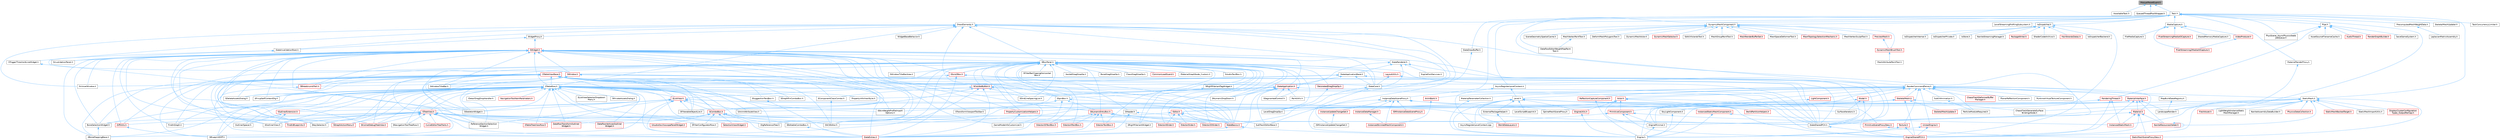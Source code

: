 digraph "ManualResetEvent.h"
{
 // INTERACTIVE_SVG=YES
 // LATEX_PDF_SIZE
  bgcolor="transparent";
  edge [fontname=Helvetica,fontsize=10,labelfontname=Helvetica,labelfontsize=10];
  node [fontname=Helvetica,fontsize=10,shape=box,height=0.2,width=0.4];
  Node1 [id="Node000001",label="ManualResetEvent.h",height=0.2,width=0.4,color="gray40", fillcolor="grey60", style="filled", fontcolor="black",tooltip=" "];
  Node1 -> Node2 [id="edge1_Node000001_Node000002",dir="back",color="steelblue1",style="solid",tooltip=" "];
  Node2 [id="Node000002",label="AwaitableTask.h",height=0.2,width=0.4,color="grey40", fillcolor="white", style="filled",URL="$d0/de4/AwaitableTask_8h.html",tooltip=" "];
  Node1 -> Node3 [id="edge2_Node000001_Node000003",dir="back",color="steelblue1",style="solid",tooltip=" "];
  Node3 [id="Node000003",label="QueuedThreadPoolWrapper.h",height=0.2,width=0.4,color="grey40", fillcolor="white", style="filled",URL="$dc/d5f/QueuedThreadPoolWrapper_8h.html",tooltip=" "];
  Node1 -> Node4 [id="edge3_Node000001_Node000004",dir="back",color="steelblue1",style="solid",tooltip=" "];
  Node4 [id="Node000004",label="Task.h",height=0.2,width=0.4,color="grey40", fillcolor="white", style="filled",URL="$db/d0e/Tasks_2Task_8h.html",tooltip=" "];
  Node4 -> Node5 [id="edge4_Node000004_Node000005",dir="back",color="steelblue1",style="solid",tooltip=" "];
  Node5 [id="Node000005",label="AsyncRegisterLevelContext.h",height=0.2,width=0.4,color="grey40", fillcolor="white", style="filled",URL="$dd/d0c/AsyncRegisterLevelContext_8h.html",tooltip=" "];
  Node5 -> Node6 [id="edge5_Node000005_Node000006",dir="back",color="steelblue1",style="solid",tooltip=" "];
  Node6 [id="Node000006",label="AsyncRegisterLevelContext.cpp",height=0.2,width=0.4,color="grey40", fillcolor="white", style="filled",URL="$da/df8/AsyncRegisterLevelContext_8cpp.html",tooltip=" "];
  Node5 -> Node7 [id="edge6_Node000005_Node000007",dir="back",color="steelblue1",style="solid",tooltip=" "];
  Node7 [id="Node000007",label="Level.h",height=0.2,width=0.4,color="grey40", fillcolor="white", style="filled",URL="$d9/da2/Level_8h.html",tooltip=" "];
  Node7 -> Node6 [id="edge7_Node000007_Node000006",dir="back",color="steelblue1",style="solid",tooltip=" "];
  Node7 -> Node8 [id="edge8_Node000007_Node000008",dir="back",color="steelblue1",style="solid",tooltip=" "];
  Node8 [id="Node000008",label="Editor.h",height=0.2,width=0.4,color="red", fillcolor="#FFF0F0", style="filled",URL="$de/d6e/Editor_8h.html",tooltip=" "];
  Node8 -> Node164 [id="edge9_Node000008_Node000164",dir="back",color="steelblue1",style="solid",tooltip=" "];
  Node164 [id="Node000164",label="GameModeInfoCustomizer.h",height=0.2,width=0.4,color="grey40", fillcolor="white", style="filled",URL="$d5/df3/GameModeInfoCustomizer_8h.html",tooltip=" "];
  Node8 -> Node180 [id="edge10_Node000008_Node000180",dir="back",color="steelblue1",style="solid",tooltip=" "];
  Node180 [id="Node000180",label="SVector2DSlider.h",height=0.2,width=0.4,color="red", fillcolor="#FFF0F0", style="filled",URL="$de/d67/SVector2DSlider_8h.html",tooltip=" "];
  Node8 -> Node181 [id="edge11_Node000008_Node000181",dir="back",color="steelblue1",style="solid",tooltip=" "];
  Node181 [id="Node000181",label="SVector4Slider.h",height=0.2,width=0.4,color="red", fillcolor="#FFF0F0", style="filled",URL="$d4/dec/SVector4Slider_8h.html",tooltip=" "];
  Node8 -> Node183 [id="edge12_Node000008_Node000183",dir="back",color="steelblue1",style="solid",tooltip=" "];
  Node183 [id="Node000183",label="SVectorSlider.h",height=0.2,width=0.4,color="red", fillcolor="#FFF0F0", style="filled",URL="$d2/db5/SVectorSlider_8h.html",tooltip=" "];
  Node8 -> Node184 [id="edge13_Node000008_Node000184",dir="back",color="steelblue1",style="solid",tooltip=" "];
  Node184 [id="Node000184",label="SubTrackEditorBase.h",height=0.2,width=0.4,color="grey40", fillcolor="white", style="filled",URL="$db/d33/SubTrackEditorBase_8h.html",tooltip=" "];
  Node7 -> Node244 [id="edge14_Node000007_Node000244",dir="back",color="steelblue1",style="solid",tooltip=" "];
  Node244 [id="Node000244",label="Engine.h",height=0.2,width=0.4,color="grey40", fillcolor="white", style="filled",URL="$d1/d34/Public_2Engine_8h.html",tooltip=" "];
  Node7 -> Node245 [id="edge15_Node000007_Node000245",dir="back",color="steelblue1",style="solid",tooltip=" "];
  Node245 [id="Node000245",label="EngineSharedPCH.h",height=0.2,width=0.4,color="red", fillcolor="#FFF0F0", style="filled",URL="$dc/dbb/EngineSharedPCH_8h.html",tooltip=" "];
  Node7 -> Node246 [id="edge16_Node000007_Node000246",dir="back",color="steelblue1",style="solid",tooltip=" "];
  Node246 [id="Node000246",label="EngineUtils.h",height=0.2,width=0.4,color="red", fillcolor="#FFF0F0", style="filled",URL="$d4/d61/EngineUtils_8h.html",tooltip=" "];
  Node246 -> Node244 [id="edge17_Node000246_Node000244",dir="back",color="steelblue1",style="solid",tooltip=" "];
  Node7 -> Node253 [id="edge18_Node000007_Node000253",dir="back",color="steelblue1",style="solid",tooltip=" "];
  Node253 [id="Node000253",label="ExternalPackageHelper.h",height=0.2,width=0.4,color="grey40", fillcolor="white", style="filled",URL="$d3/d2f/ExternalPackageHelper_8h.html",tooltip=" "];
  Node253 -> Node254 [id="edge19_Node000253_Node000254",dir="back",color="steelblue1",style="solid",tooltip=" "];
  Node254 [id="Node000254",label="WorldDataLayers.h",height=0.2,width=0.4,color="red", fillcolor="#FFF0F0", style="filled",URL="$d1/d1d/WorldDataLayers_8h.html",tooltip=" "];
  Node7 -> Node255 [id="edge20_Node000007_Node000255",dir="back",color="steelblue1",style="solid",tooltip=" "];
  Node255 [id="Node000255",label="LevelDragDropOp.h",height=0.2,width=0.4,color="grey40", fillcolor="white", style="filled",URL="$dc/da5/LevelDragDropOp_8h.html",tooltip=" "];
  Node7 -> Node256 [id="edge21_Node000007_Node000256",dir="back",color="steelblue1",style="solid",tooltip=" "];
  Node256 [id="Node000256",label="LevelScriptBlueprint.h",height=0.2,width=0.4,color="grey40", fillcolor="white", style="filled",URL="$da/dfb/LevelScriptBlueprint_8h.html",tooltip=" "];
  Node7 -> Node257 [id="edge22_Node000007_Node000257",dir="back",color="steelblue1",style="solid",tooltip=" "];
  Node257 [id="Node000257",label="PrimitiveSceneProxyDesc.h",height=0.2,width=0.4,color="red", fillcolor="#FFF0F0", style="filled",URL="$d8/d20/PrimitiveSceneProxyDesc_8h.html",tooltip=" "];
  Node257 -> Node265 [id="edge23_Node000257_Node000265",dir="back",color="steelblue1",style="solid",tooltip=" "];
  Node265 [id="Node000265",label="StaticMeshSceneProxyDesc.h",height=0.2,width=0.4,color="red", fillcolor="#FFF0F0", style="filled",URL="$d0/d31/StaticMeshSceneProxyDesc_8h.html",tooltip=" "];
  Node7 -> Node268 [id="edge24_Node000007_Node000268",dir="back",color="steelblue1",style="solid",tooltip=" "];
  Node268 [id="Node000268",label="SurfaceIterators.h",height=0.2,width=0.4,color="grey40", fillcolor="white", style="filled",URL="$da/de6/SurfaceIterators_8h.html",tooltip=" "];
  Node7 -> Node254 [id="edge25_Node000007_Node000254",dir="back",color="steelblue1",style="solid",tooltip=" "];
  Node7 -> Node269 [id="edge26_Node000007_Node000269",dir="back",color="steelblue1",style="solid",tooltip=" "];
  Node269 [id="Node000269",label="WorldPartitionHelpers.h",height=0.2,width=0.4,color="red", fillcolor="#FFF0F0", style="filled",URL="$d9/dff/WorldPartitionHelpers_8h.html",tooltip=" "];
  Node4 -> Node271 [id="edge27_Node000004_Node000271",dir="back",color="steelblue1",style="solid",tooltip=" "];
  Node271 [id="Node000271",label="DrawElements.h",height=0.2,width=0.4,color="grey40", fillcolor="white", style="filled",URL="$d8/d4c/DrawElements_8h.html",tooltip=" "];
  Node271 -> Node272 [id="edge28_Node000271_Node000272",dir="back",color="steelblue1",style="solid",tooltip=" "];
  Node272 [id="Node000272",label="PaintUtils.h",height=0.2,width=0.4,color="grey40", fillcolor="white", style="filled",URL="$d9/da6/PaintUtils_8h.html",tooltip=" "];
  Node271 -> Node273 [id="edge29_Node000271_Node000273",dir="back",color="steelblue1",style="solid",tooltip=" "];
  Node273 [id="Node000273",label="SBoxPanel.h",height=0.2,width=0.4,color="grey40", fillcolor="white", style="filled",URL="$d8/de6/SBoxPanel_8h.html",tooltip=" "];
  Node273 -> Node274 [id="edge30_Node000273_Node000274",dir="back",color="steelblue1",style="solid",tooltip=" "];
  Node274 [id="Node000274",label="BoneDragDropOp.h",height=0.2,width=0.4,color="grey40", fillcolor="white", style="filled",URL="$d9/dba/BoneDragDropOp_8h.html",tooltip=" "];
  Node273 -> Node275 [id="edge31_Node000273_Node000275",dir="back",color="steelblue1",style="solid",tooltip=" "];
  Node275 [id="Node000275",label="ClassDragDropOp.h",height=0.2,width=0.4,color="grey40", fillcolor="white", style="filled",URL="$d5/d37/ClassDragDropOp_8h.html",tooltip=" "];
  Node273 -> Node276 [id="edge32_Node000273_Node000276",dir="back",color="steelblue1",style="solid",tooltip=" "];
  Node276 [id="Node000276",label="CommonLoadGuard.h",height=0.2,width=0.4,color="red", fillcolor="#FFF0F0", style="filled",URL="$d1/da1/CommonLoadGuard_8h.html",tooltip=" "];
  Node273 -> Node279 [id="edge33_Node000273_Node000279",dir="back",color="steelblue1",style="solid",tooltip=" "];
  Node279 [id="Node000279",label="DecoratedDragDropOp.h",height=0.2,width=0.4,color="red", fillcolor="#FFF0F0", style="filled",URL="$d6/d6a/DecoratedDragDropOp_8h.html",tooltip=" "];
  Node279 -> Node255 [id="edge34_Node000279_Node000255",dir="back",color="steelblue1",style="solid",tooltip=" "];
  Node273 -> Node295 [id="edge35_Node000273_Node000295",dir="back",color="steelblue1",style="solid",tooltip=" "];
  Node295 [id="Node000295",label="DiffUtils.h",height=0.2,width=0.4,color="red", fillcolor="#FFF0F0", style="filled",URL="$d4/d91/DiffUtils_8h.html",tooltip=" "];
  Node295 -> Node301 [id="edge36_Node000295_Node000301",dir="back",color="steelblue1",style="solid",tooltip=" "];
  Node301 [id="Node000301",label="SBlueprintDiff.h",height=0.2,width=0.4,color="grey40", fillcolor="white", style="filled",URL="$de/d6d/SBlueprintDiff_8h.html",tooltip=" "];
  Node273 -> Node164 [id="edge37_Node000273_Node000164",dir="back",color="steelblue1",style="solid",tooltip=" "];
  Node273 -> Node303 [id="edge38_Node000273_Node000303",dir="back",color="steelblue1",style="solid",tooltip=" "];
  Node303 [id="Node000303",label="LayoutUtils.h",height=0.2,width=0.4,color="red", fillcolor="#FFF0F0", style="filled",URL="$d2/d09/LayoutUtils_8h.html",tooltip=" "];
  Node303 -> Node365 [id="edge39_Node000303_Node000365",dir="back",color="steelblue1",style="solid",tooltip=" "];
  Node365 [id="Node000365",label="SlateCore.h",height=0.2,width=0.4,color="grey40", fillcolor="white", style="filled",URL="$dc/d03/SlateCore_8h.html",tooltip=" "];
  Node365 -> Node244 [id="edge40_Node000365_Node000244",dir="back",color="steelblue1",style="solid",tooltip=" "];
  Node365 -> Node366 [id="edge41_Node000365_Node000366",dir="back",color="steelblue1",style="solid",tooltip=" "];
  Node366 [id="Node000366",label="SlateBasics.h",height=0.2,width=0.4,color="red", fillcolor="#FFF0F0", style="filled",URL="$da/d2f/SlateBasics_8h.html",tooltip=" "];
  Node366 -> Node244 [id="edge42_Node000366_Node000244",dir="back",color="steelblue1",style="solid",tooltip=" "];
  Node366 -> Node368 [id="edge43_Node000366_Node000368",dir="back",color="steelblue1",style="solid",tooltip=" "];
  Node368 [id="Node000368",label="SlateExtras.h",height=0.2,width=0.4,color="red", fillcolor="#FFF0F0", style="filled",URL="$d8/dec/SlateExtras_8h.html",tooltip=" "];
  Node303 -> Node369 [id="edge44_Node000303_Node000369",dir="back",color="steelblue1",style="solid",tooltip=" "];
  Node369 [id="Node000369",label="SlateSharedPCH.h",height=0.2,width=0.4,color="grey40", fillcolor="white", style="filled",URL="$d1/dfc/SlateSharedPCH_8h.html",tooltip=" "];
  Node369 -> Node245 [id="edge45_Node000369_Node000245",dir="back",color="steelblue1",style="solid",tooltip=" "];
  Node273 -> Node255 [id="edge46_Node000273_Node000255",dir="back",color="steelblue1",style="solid",tooltip=" "];
  Node273 -> Node370 [id="edge47_Node000273_Node000370",dir="back",color="steelblue1",style="solid",tooltip=" "];
  Node370 [id="Node000370",label="MaterialGraphNode_Custom.h",height=0.2,width=0.4,color="grey40", fillcolor="white", style="filled",URL="$d5/d6c/MaterialGraphNode__Custom_8h.html",tooltip=" "];
  Node273 -> Node371 [id="edge48_Node000273_Node000371",dir="back",color="steelblue1",style="solid",tooltip=" "];
  Node371 [id="Node000371",label="PropertyCustomizationHelpers.h",height=0.2,width=0.4,color="red", fillcolor="#FFF0F0", style="filled",URL="$d7/dd0/PropertyCustomizationHelpers_8h.html",tooltip=" "];
  Node371 -> Node164 [id="edge49_Node000371_Node000164",dir="back",color="steelblue1",style="solid",tooltip=" "];
  Node273 -> Node374 [id="edge50_Node000273_Node000374",dir="back",color="steelblue1",style="solid",tooltip=" "];
  Node374 [id="Node000374",label="SAudioTextBox.h",height=0.2,width=0.4,color="grey40", fillcolor="white", style="filled",URL="$da/da3/SAudioTextBox_8h.html",tooltip=" "];
  Node273 -> Node375 [id="edge51_Node000273_Node000375",dir="back",color="steelblue1",style="solid",tooltip=" "];
  Node375 [id="Node000375",label="SBreadcrumbTrail.h",height=0.2,width=0.4,color="red", fillcolor="#FFF0F0", style="filled",URL="$d4/de2/SBreadcrumbTrail_8h.html",tooltip=" "];
  Node375 -> Node368 [id="edge52_Node000375_Node000368",dir="back",color="steelblue1",style="solid",tooltip=" "];
  Node273 -> Node379 [id="edge53_Node000273_Node000379",dir="back",color="steelblue1",style="solid",tooltip=" "];
  Node379 [id="Node000379",label="SComboButton.h",height=0.2,width=0.4,color="red", fillcolor="#FFF0F0", style="filled",URL="$dc/d43/SComboButton_8h.html",tooltip=" "];
  Node379 -> Node383 [id="edge54_Node000379_Node000383",dir="back",color="steelblue1",style="solid",tooltip=" "];
  Node383 [id="Node000383",label="SBoneMappingBase.h",height=0.2,width=0.4,color="grey40", fillcolor="white", style="filled",URL="$d7/d49/SBoneMappingBase_8h.html",tooltip=" "];
  Node379 -> Node384 [id="edge55_Node000379_Node000384",dir="back",color="steelblue1",style="solid",tooltip=" "];
  Node384 [id="Node000384",label="SComboBox.h",height=0.2,width=0.4,color="red", fillcolor="#FFF0F0", style="filled",URL="$d2/dd5/SComboBox_8h.html",tooltip=" "];
  Node384 -> Node385 [id="edge56_Node000384_Node000385",dir="back",color="steelblue1",style="solid",tooltip=" "];
  Node385 [id="Node000385",label="DataflowTransformOutliner\lWidget.h",height=0.2,width=0.4,color="red", fillcolor="#FFF0F0", style="filled",URL="$d8/df9/DataflowTransformOutlinerWidget_8h.html",tooltip=" "];
  Node384 -> Node387 [id="edge57_Node000384_Node000387",dir="back",color="steelblue1",style="solid",tooltip=" "];
  Node387 [id="Node000387",label="DataflowVerticesOutliner\lWidget.h",height=0.2,width=0.4,color="red", fillcolor="#FFF0F0", style="filled",URL="$dd/deb/DataflowVerticesOutlinerWidget_8h.html",tooltip=" "];
  Node384 -> Node390 [id="edge58_Node000384_Node000390",dir="back",color="steelblue1",style="solid",tooltip=" "];
  Node390 [id="Node000390",label="SAudioOscilloscopePanelWidget.h",height=0.2,width=0.4,color="red", fillcolor="#FFF0F0", style="filled",URL="$db/d7e/SAudioOscilloscopePanelWidget_8h.html",tooltip=" "];
  Node384 -> Node394 [id="edge59_Node000384_Node000394",dir="back",color="steelblue1",style="solid",tooltip=" "];
  Node394 [id="Node000394",label="SEditableComboBox.h",height=0.2,width=0.4,color="grey40", fillcolor="white", style="filled",URL="$d0/d8c/SEditableComboBox_8h.html",tooltip=" "];
  Node394 -> Node368 [id="edge60_Node000394_Node000368",dir="back",color="steelblue1",style="solid",tooltip=" "];
  Node384 -> Node395 [id="edge61_Node000384_Node000395",dir="back",color="steelblue1",style="solid",tooltip=" "];
  Node395 [id="Node000395",label="SFilterConfiguratorRow.h",height=0.2,width=0.4,color="grey40", fillcolor="white", style="filled",URL="$d2/d18/SFilterConfiguratorRow_8h.html",tooltip=" "];
  Node384 -> Node403 [id="edge62_Node000384_Node000403",dir="back",color="steelblue1",style="solid",tooltip=" "];
  Node403 [id="Node000403",label="SelectionViewWidget.h",height=0.2,width=0.4,color="red", fillcolor="#FFF0F0", style="filled",URL="$dc/db5/SelectionViewWidget_8h.html",tooltip=" "];
  Node384 -> Node366 [id="edge63_Node000384_Node000366",dir="back",color="steelblue1",style="solid",tooltip=" "];
  Node384 -> Node368 [id="edge64_Node000384_Node000368",dir="back",color="steelblue1",style="solid",tooltip=" "];
  Node384 -> Node369 [id="edge65_Node000384_Node000369",dir="back",color="steelblue1",style="solid",tooltip=" "];
  Node379 -> Node410 [id="edge66_Node000379_Node000410",dir="back",color="steelblue1",style="solid",tooltip=" "];
  Node410 [id="Node000410",label="SComponentClassCombo.h",height=0.2,width=0.4,color="grey40", fillcolor="white", style="filled",URL="$dc/df2/SComponentClassCombo_8h.html",tooltip=" "];
  Node410 -> Node197 [id="edge67_Node000410_Node000197",dir="back",color="steelblue1",style="solid",tooltip=" "];
  Node197 [id="Node000197",label="SSCSEditor.h",height=0.2,width=0.4,color="grey40", fillcolor="white", style="filled",URL="$d0/d2e/SSCSEditor_8h.html",tooltip=" "];
  Node379 -> Node411 [id="edge68_Node000379_Node000411",dir="back",color="steelblue1",style="solid",tooltip=" "];
  Node411 [id="Node000411",label="SGridLineSpacingList.h",height=0.2,width=0.4,color="grey40", fillcolor="white", style="filled",URL="$db/d48/SGridLineSpacingList_8h.html",tooltip=" "];
  Node379 -> Node412 [id="edge69_Node000379_Node000412",dir="back",color="steelblue1",style="solid",tooltip=" "];
  Node412 [id="Node000412",label="SNumericDropDown.h",height=0.2,width=0.4,color="grey40", fillcolor="white", style="filled",URL="$d3/d12/SNumericDropDown_8h.html",tooltip=" "];
  Node379 -> Node366 [id="edge70_Node000379_Node000366",dir="back",color="steelblue1",style="solid",tooltip=" "];
  Node379 -> Node368 [id="edge71_Node000379_Node000368",dir="back",color="steelblue1",style="solid",tooltip=" "];
  Node379 -> Node369 [id="edge72_Node000379_Node000369",dir="back",color="steelblue1",style="solid",tooltip=" "];
  Node273 -> Node394 [id="edge73_Node000273_Node000394",dir="back",color="steelblue1",style="solid",tooltip=" "];
  Node273 -> Node414 [id="edge74_Node000273_Node000414",dir="back",color="steelblue1",style="solid",tooltip=" "];
  Node414 [id="Node000414",label="SFilterBarClippingHorizontal\lBox.h",height=0.2,width=0.4,color="grey40", fillcolor="white", style="filled",URL="$dd/d94/SFilterBarClippingHorizontalBox_8h.html",tooltip=" "];
  Node273 -> Node411 [id="edge75_Node000273_Node000411",dir="back",color="steelblue1",style="solid",tooltip=" "];
  Node273 -> Node415 [id="edge76_Node000273_Node000415",dir="back",color="steelblue1",style="solid",tooltip=" "];
  Node415 [id="Node000415",label="SHeader.h",height=0.2,width=0.4,color="grey40", fillcolor="white", style="filled",URL="$de/d21/SHeader_8h.html",tooltip=" "];
  Node415 -> Node366 [id="edge77_Node000415_Node000366",dir="back",color="steelblue1",style="solid",tooltip=" "];
  Node415 -> Node368 [id="edge78_Node000415_Node000368",dir="back",color="steelblue1",style="solid",tooltip=" "];
  Node273 -> Node412 [id="edge79_Node000273_Node000412",dir="back",color="steelblue1",style="solid",tooltip=" "];
  Node273 -> Node416 [id="edge80_Node000273_Node000416",dir="back",color="steelblue1",style="solid",tooltip=" "];
  Node416 [id="Node000416",label="SNumericEntryBox.h",height=0.2,width=0.4,color="red", fillcolor="#FFF0F0", style="filled",URL="$d8/d1a/SNumericEntryBox_8h.html",tooltip=" "];
  Node416 -> Node180 [id="edge81_Node000416_Node000180",dir="back",color="steelblue1",style="solid",tooltip=" "];
  Node416 -> Node418 [id="edge82_Node000416_Node000418",dir="back",color="steelblue1",style="solid",tooltip=" "];
  Node418 [id="Node000418",label="SVector2DTextBox.h",height=0.2,width=0.4,color="red", fillcolor="#FFF0F0", style="filled",URL="$d6/d71/SVector2DTextBox_8h.html",tooltip=" "];
  Node416 -> Node181 [id="edge83_Node000416_Node000181",dir="back",color="steelblue1",style="solid",tooltip=" "];
  Node416 -> Node419 [id="edge84_Node000416_Node000419",dir="back",color="steelblue1",style="solid",tooltip=" "];
  Node419 [id="Node000419",label="SVector4TextBox.h",height=0.2,width=0.4,color="red", fillcolor="#FFF0F0", style="filled",URL="$dd/da4/SVector4TextBox_8h.html",tooltip=" "];
  Node416 -> Node183 [id="edge85_Node000416_Node000183",dir="back",color="steelblue1",style="solid",tooltip=" "];
  Node416 -> Node421 [id="edge86_Node000416_Node000421",dir="back",color="steelblue1",style="solid",tooltip=" "];
  Node421 [id="Node000421",label="SVectorTextBox.h",height=0.2,width=0.4,color="red", fillcolor="#FFF0F0", style="filled",URL="$df/db8/SVectorTextBox_8h.html",tooltip=" "];
  Node416 -> Node368 [id="edge87_Node000416_Node000368",dir="back",color="steelblue1",style="solid",tooltip=" "];
  Node273 -> Node422 [id="edge88_Node000273_Node000422",dir="back",color="steelblue1",style="solid",tooltip=" "];
  Node422 [id="Node000422",label="SRigVMVariantTagWidget.h",height=0.2,width=0.4,color="grey40", fillcolor="white", style="filled",URL="$d4/d38/SRigVMVariantTagWidget_8h.html",tooltip=" "];
  Node422 -> Node423 [id="edge89_Node000422_Node000423",dir="back",color="steelblue1",style="solid",tooltip=" "];
  Node423 [id="Node000423",label="SRigVMVariantWidget.h",height=0.2,width=0.4,color="grey40", fillcolor="white", style="filled",URL="$d5/d61/SRigVMVariantWidget_8h.html",tooltip=" "];
  Node273 -> Node423 [id="edge90_Node000273_Node000423",dir="back",color="steelblue1",style="solid",tooltip=" "];
  Node273 -> Node197 [id="edge91_Node000273_Node000197",dir="back",color="steelblue1",style="solid",tooltip=" "];
  Node273 -> Node424 [id="edge92_Node000273_Node000424",dir="back",color="steelblue1",style="solid",tooltip=" "];
  Node424 [id="Node000424",label="SScrollBox.h",height=0.2,width=0.4,color="red", fillcolor="#FFF0F0", style="filled",URL="$d3/da2/SScrollBox_8h.html",tooltip=" "];
  Node424 -> Node375 [id="edge93_Node000424_Node000375",dir="back",color="steelblue1",style="solid",tooltip=" "];
  Node424 -> Node366 [id="edge94_Node000424_Node000366",dir="back",color="steelblue1",style="solid",tooltip=" "];
  Node424 -> Node368 [id="edge95_Node000424_Node000368",dir="back",color="steelblue1",style="solid",tooltip=" "];
  Node424 -> Node369 [id="edge96_Node000424_Node000369",dir="back",color="steelblue1",style="solid",tooltip=" "];
  Node273 -> Node426 [id="edge97_Node000273_Node000426",dir="back",color="steelblue1",style="solid",tooltip=" "];
  Node426 [id="Node000426",label="SSegmentedControl.h",height=0.2,width=0.4,color="grey40", fillcolor="white", style="filled",URL="$d3/d4f/SSegmentedControl_8h.html",tooltip=" "];
  Node273 -> Node142 [id="edge98_Node000273_Node000142",dir="back",color="steelblue1",style="solid",tooltip=" "];
  Node142 [id="Node000142",label="SSkeletonWidget.h",height=0.2,width=0.4,color="grey40", fillcolor="white", style="filled",URL="$dd/da7/SSkeletonWidget_8h.html",tooltip=" "];
  Node273 -> Node427 [id="edge99_Node000273_Node000427",dir="back",color="steelblue1",style="solid",tooltip=" "];
  Node427 [id="Node000427",label="SSpinBox.h",height=0.2,width=0.4,color="grey40", fillcolor="white", style="filled",URL="$d5/da5/SSpinBox_8h.html",tooltip=" "];
  Node427 -> Node416 [id="edge100_Node000427_Node000416",dir="back",color="steelblue1",style="solid",tooltip=" "];
  Node427 -> Node428 [id="edge101_Node000427_Node000428",dir="back",color="steelblue1",style="solid",tooltip=" "];
  Node428 [id="Node000428",label="STransformViewportToolbar.h",height=0.2,width=0.4,color="grey40", fillcolor="white", style="filled",URL="$d8/da8/STransformViewportToolbar_8h.html",tooltip=" "];
  Node427 -> Node366 [id="edge102_Node000427_Node000366",dir="back",color="steelblue1",style="solid",tooltip=" "];
  Node427 -> Node368 [id="edge103_Node000427_Node000368",dir="back",color="steelblue1",style="solid",tooltip=" "];
  Node273 -> Node429 [id="edge104_Node000273_Node000429",dir="back",color="steelblue1",style="solid",tooltip=" "];
  Node429 [id="Node000429",label="STableRow.h",height=0.2,width=0.4,color="grey40", fillcolor="white", style="filled",URL="$d8/d43/STableRow_8h.html",tooltip=" "];
  Node429 -> Node430 [id="edge105_Node000429_Node000430",dir="back",color="steelblue1",style="solid",tooltip=" "];
  Node430 [id="Node000430",label="BoneSelectionWidget.h",height=0.2,width=0.4,color="grey40", fillcolor="white", style="filled",URL="$d4/dd3/BoneSelectionWidget_8h.html",tooltip=" "];
  Node430 -> Node383 [id="edge106_Node000430_Node000383",dir="back",color="steelblue1",style="solid",tooltip=" "];
  Node429 -> Node431 [id="edge107_Node000429_Node000431",dir="back",color="steelblue1",style="solid",tooltip=" "];
  Node431 [id="Node000431",label="CurveEditorTreeTraits.h",height=0.2,width=0.4,color="red", fillcolor="#FFF0F0", style="filled",URL="$d4/d4a/CurveEditorTreeTraits_8h.html",tooltip=" "];
  Node429 -> Node385 [id="edge108_Node000429_Node000385",dir="back",color="steelblue1",style="solid",tooltip=" "];
  Node429 -> Node387 [id="edge109_Node000429_Node000387",dir="back",color="steelblue1",style="solid",tooltip=" "];
  Node429 -> Node435 [id="edge110_Node000429_Node000435",dir="back",color="steelblue1",style="solid",tooltip=" "];
  Node435 [id="Node000435",label="DlgReferenceTree.h",height=0.2,width=0.4,color="grey40", fillcolor="white", style="filled",URL="$db/dd3/DlgReferenceTree_8h.html",tooltip=" "];
  Node429 -> Node436 [id="edge111_Node000429_Node000436",dir="back",color="steelblue1",style="solid",tooltip=" "];
  Node436 [id="Node000436",label="FindInBlueprints.h",height=0.2,width=0.4,color="red", fillcolor="#FFF0F0", style="filled",URL="$d0/d27/FindInBlueprints_8h.html",tooltip=" "];
  Node429 -> Node203 [id="edge112_Node000429_Node000203",dir="back",color="steelblue1",style="solid",tooltip=" "];
  Node203 [id="Node000203",label="FindInGraph.h",height=0.2,width=0.4,color="grey40", fillcolor="white", style="filled",URL="$de/d36/FindInGraph_8h.html",tooltip=" "];
  Node429 -> Node440 [id="edge113_Node000429_Node000440",dir="back",color="steelblue1",style="solid",tooltip=" "];
  Node440 [id="Node000440",label="IDetailDragDropHandler.h",height=0.2,width=0.4,color="grey40", fillcolor="white", style="filled",URL="$dd/d80/IDetailDragDropHandler_8h.html",tooltip=" "];
  Node429 -> Node441 [id="edge114_Node000429_Node000441",dir="back",color="steelblue1",style="solid",tooltip=" "];
  Node441 [id="Node000441",label="IOutlinerExtension.h",height=0.2,width=0.4,color="red", fillcolor="#FFF0F0", style="filled",URL="$db/d1a/IOutlinerExtension_8h.html",tooltip=" "];
  Node441 -> Node487 [id="edge115_Node000441_Node000487",dir="back",color="steelblue1",style="solid",tooltip=" "];
  Node487 [id="Node000487",label="OutlinerSpacer.h",height=0.2,width=0.4,color="grey40", fillcolor="white", style="filled",URL="$dd/d3e/OutlinerSpacer_8h.html",tooltip=" "];
  Node441 -> Node489 [id="edge116_Node000441_Node000489",dir="back",color="steelblue1",style="solid",tooltip=" "];
  Node489 [id="Node000489",label="SOutlinerView.h",height=0.2,width=0.4,color="grey40", fillcolor="white", style="filled",URL="$d5/de1/SOutlinerView_8h.html",tooltip=" "];
  Node429 -> Node493 [id="edge117_Node000429_Node000493",dir="back",color="steelblue1",style="solid",tooltip=" "];
  Node493 [id="Node000493",label="NavigationToolItemParameters.h",height=0.2,width=0.4,color="red", fillcolor="#FFF0F0", style="filled",URL="$dd/d8c/NavigationToolItemParameters_8h.html",tooltip=" "];
  Node429 -> Node487 [id="edge118_Node000429_Node000487",dir="back",color="steelblue1",style="solid",tooltip=" "];
  Node429 -> Node496 [id="edge119_Node000429_Node000496",dir="back",color="steelblue1",style="solid",tooltip=" "];
  Node496 [id="Node000496",label="PropertyInfoViewStyle.h",height=0.2,width=0.4,color="grey40", fillcolor="white", style="filled",URL="$d0/da8/PropertyInfoViewStyle_8h.html",tooltip=" "];
  Node429 -> Node497 [id="edge120_Node000429_Node000497",dir="back",color="steelblue1",style="solid",tooltip=" "];
  Node497 [id="Node000497",label="ReferenceSectionSelection\lWidget.h",height=0.2,width=0.4,color="grey40", fillcolor="white", style="filled",URL="$db/d75/ReferenceSectionSelectionWidget_8h.html",tooltip=" "];
  Node429 -> Node498 [id="edge121_Node000429_Node000498",dir="back",color="steelblue1",style="solid",tooltip=" "];
  Node498 [id="Node000498",label="SAnimAttributeView.h",height=0.2,width=0.4,color="grey40", fillcolor="white", style="filled",URL="$df/d42/SAnimAttributeView_8h.html",tooltip=" "];
  Node429 -> Node301 [id="edge122_Node000429_Node000301",dir="back",color="steelblue1",style="solid",tooltip=" "];
  Node429 -> Node383 [id="edge123_Node000429_Node000383",dir="back",color="steelblue1",style="solid",tooltip=" "];
  Node429 -> Node384 [id="edge124_Node000429_Node000384",dir="back",color="steelblue1",style="solid",tooltip=" "];
  Node429 -> Node410 [id="edge125_Node000429_Node000410",dir="back",color="steelblue1",style="solid",tooltip=" "];
  Node429 -> Node499 [id="edge126_Node000429_Node000499",dir="back",color="steelblue1",style="solid",tooltip=" "];
  Node499 [id="Node000499",label="SDeleteAssetsDialog.h",height=0.2,width=0.4,color="grey40", fillcolor="white", style="filled",URL="$d7/d0d/SDeleteAssetsDialog_8h.html",tooltip=" "];
  Node429 -> Node395 [id="edge127_Node000429_Node000395",dir="back",color="steelblue1",style="solid",tooltip=" "];
  Node429 -> Node500 [id="edge128_Node000429_Node000500",dir="back",color="steelblue1",style="solid",tooltip=" "];
  Node500 [id="Node000500",label="SFilterableObjectList.h",height=0.2,width=0.4,color="grey40", fillcolor="white", style="filled",URL="$dc/de4/SFilterableObjectList_8h.html",tooltip=" "];
  Node429 -> Node401 [id="edge129_Node000429_Node000401",dir="back",color="steelblue1",style="solid",tooltip=" "];
  Node401 [id="Node000401",label="SFixupSelfContextDlg.h",height=0.2,width=0.4,color="grey40", fillcolor="white", style="filled",URL="$d5/da4/SFixupSelfContextDlg_8h.html",tooltip=" "];
  Node429 -> Node501 [id="edge130_Node000429_Node000501",dir="back",color="steelblue1",style="solid",tooltip=" "];
  Node501 [id="Node000501",label="SGraphActionMenu.h",height=0.2,width=0.4,color="red", fillcolor="#FFF0F0", style="filled",URL="$d0/d9a/SGraphActionMenu_8h.html",tooltip=" "];
  Node429 -> Node507 [id="edge131_Node000429_Node000507",dir="back",color="steelblue1",style="solid",tooltip=" "];
  Node507 [id="Node000507",label="SGraphPinComboBox.h",height=0.2,width=0.4,color="grey40", fillcolor="white", style="filled",URL="$dc/d3f/SGraphPinComboBox_8h.html",tooltip=" "];
  Node429 -> Node508 [id="edge132_Node000429_Node000508",dir="back",color="steelblue1",style="solid",tooltip=" "];
  Node508 [id="Node000508",label="SKeySelector.h",height=0.2,width=0.4,color="grey40", fillcolor="white", style="filled",URL="$de/d62/SKeySelector_8h.html",tooltip=" "];
  Node429 -> Node509 [id="edge133_Node000429_Node000509",dir="back",color="steelblue1",style="solid",tooltip=" "];
  Node509 [id="Node000509",label="SKismetDebugTreeView.h",height=0.2,width=0.4,color="red", fillcolor="#FFF0F0", style="filled",URL="$dc/df5/SKismetDebugTreeView_8h.html",tooltip=" "];
  Node429 -> Node511 [id="edge134_Node000429_Node000511",dir="back",color="steelblue1",style="solid",tooltip=" "];
  Node511 [id="Node000511",label="SListView.h",height=0.2,width=0.4,color="red", fillcolor="#FFF0F0", style="filled",URL="$db/db5/SListView_8h.html",tooltip=" "];
  Node511 -> Node441 [id="edge135_Node000511_Node000441",dir="back",color="steelblue1",style="solid",tooltip=" "];
  Node511 -> Node497 [id="edge136_Node000511_Node000497",dir="back",color="steelblue1",style="solid",tooltip=" "];
  Node511 -> Node498 [id="edge137_Node000511_Node000498",dir="back",color="steelblue1",style="solid",tooltip=" "];
  Node511 -> Node301 [id="edge138_Node000511_Node000301",dir="back",color="steelblue1",style="solid",tooltip=" "];
  Node511 -> Node384 [id="edge139_Node000511_Node000384",dir="back",color="steelblue1",style="solid",tooltip=" "];
  Node511 -> Node500 [id="edge140_Node000511_Node000500",dir="back",color="steelblue1",style="solid",tooltip=" "];
  Node511 -> Node142 [id="edge141_Node000511_Node000142",dir="back",color="steelblue1",style="solid",tooltip=" "];
  Node511 -> Node516 [id="edge142_Node000511_Node000516",dir="back",color="steelblue1",style="solid",tooltip=" "];
  Node516 [id="Node000516",label="STreeView.h",height=0.2,width=0.4,color="red", fillcolor="#FFF0F0", style="filled",URL="$de/dea/STreeView_8h.html",tooltip=" "];
  Node516 -> Node430 [id="edge143_Node000516_Node000430",dir="back",color="steelblue1",style="solid",tooltip=" "];
  Node516 -> Node431 [id="edge144_Node000516_Node000431",dir="back",color="steelblue1",style="solid",tooltip=" "];
  Node516 -> Node385 [id="edge145_Node000516_Node000385",dir="back",color="steelblue1",style="solid",tooltip=" "];
  Node516 -> Node387 [id="edge146_Node000516_Node000387",dir="back",color="steelblue1",style="solid",tooltip=" "];
  Node516 -> Node295 [id="edge147_Node000516_Node000295",dir="back",color="steelblue1",style="solid",tooltip=" "];
  Node516 -> Node435 [id="edge148_Node000516_Node000435",dir="back",color="steelblue1",style="solid",tooltip=" "];
  Node516 -> Node436 [id="edge149_Node000516_Node000436",dir="back",color="steelblue1",style="solid",tooltip=" "];
  Node516 -> Node203 [id="edge150_Node000516_Node000203",dir="back",color="steelblue1",style="solid",tooltip=" "];
  Node516 -> Node497 [id="edge151_Node000516_Node000497",dir="back",color="steelblue1",style="solid",tooltip=" "];
  Node516 -> Node301 [id="edge152_Node000516_Node000301",dir="back",color="steelblue1",style="solid",tooltip=" "];
  Node516 -> Node501 [id="edge153_Node000516_Node000501",dir="back",color="steelblue1",style="solid",tooltip=" "];
  Node516 -> Node508 [id="edge154_Node000516_Node000508",dir="back",color="steelblue1",style="solid",tooltip=" "];
  Node516 -> Node509 [id="edge155_Node000516_Node000509",dir="back",color="steelblue1",style="solid",tooltip=" "];
  Node516 -> Node523 [id="edge156_Node000516_Node000523",dir="back",color="steelblue1",style="solid",tooltip=" "];
  Node523 [id="Node000523",label="SNavigationToolTreeRow.h",height=0.2,width=0.4,color="grey40", fillcolor="white", style="filled",URL="$de/d20/SNavigationToolTreeRow_8h.html",tooltip=" "];
  Node516 -> Node489 [id="edge157_Node000516_Node000489",dir="back",color="steelblue1",style="solid",tooltip=" "];
  Node516 -> Node423 [id="edge158_Node000516_Node000423",dir="back",color="steelblue1",style="solid",tooltip=" "];
  Node516 -> Node197 [id="edge159_Node000516_Node000197",dir="back",color="steelblue1",style="solid",tooltip=" "];
  Node516 -> Node531 [id="edge160_Node000516_Node000531",dir="back",color="steelblue1",style="solid",tooltip=" "];
  Node531 [id="Node000531",label="STableTreeViewRow.h",height=0.2,width=0.4,color="red", fillcolor="#FFF0F0", style="filled",URL="$d9/dcd/STableTreeViewRow_8h.html",tooltip=" "];
  Node516 -> Node366 [id="edge161_Node000516_Node000366",dir="back",color="steelblue1",style="solid",tooltip=" "];
  Node516 -> Node368 [id="edge162_Node000516_Node000368",dir="back",color="steelblue1",style="solid",tooltip=" "];
  Node516 -> Node369 [id="edge163_Node000516_Node000369",dir="back",color="steelblue1",style="solid",tooltip=" "];
  Node511 -> Node366 [id="edge164_Node000511_Node000366",dir="back",color="steelblue1",style="solid",tooltip=" "];
  Node511 -> Node368 [id="edge165_Node000511_Node000368",dir="back",color="steelblue1",style="solid",tooltip=" "];
  Node511 -> Node369 [id="edge166_Node000511_Node000369",dir="back",color="steelblue1",style="solid",tooltip=" "];
  Node429 -> Node535 [id="edge167_Node000429_Node000535",dir="back",color="steelblue1",style="solid",tooltip=" "];
  Node535 [id="Node000535",label="SListViewSelectorDropdown\lMenu.h",height=0.2,width=0.4,color="grey40", fillcolor="white", style="filled",URL="$d4/dc9/SListViewSelectorDropdownMenu_8h.html",tooltip=" "];
  Node429 -> Node523 [id="edge168_Node000429_Node000523",dir="back",color="steelblue1",style="solid",tooltip=" "];
  Node429 -> Node489 [id="edge169_Node000429_Node000489",dir="back",color="steelblue1",style="solid",tooltip=" "];
  Node429 -> Node536 [id="edge170_Node000429_Node000536",dir="back",color="steelblue1",style="solid",tooltip=" "];
  Node536 [id="Node000536",label="SPrivateAssetsDialog.h",height=0.2,width=0.4,color="grey40", fillcolor="white", style="filled",URL="$d2/dba/SPrivateAssetsDialog_8h.html",tooltip=" "];
  Node429 -> Node197 [id="edge171_Node000429_Node000197",dir="back",color="steelblue1",style="solid",tooltip=" "];
  Node429 -> Node142 [id="edge172_Node000429_Node000142",dir="back",color="steelblue1",style="solid",tooltip=" "];
  Node429 -> Node537 [id="edge173_Node000429_Node000537",dir="back",color="steelblue1",style="solid",tooltip=" "];
  Node537 [id="Node000537",label="SSkinWeightProfileImport\lOptions.h",height=0.2,width=0.4,color="grey40", fillcolor="white", style="filled",URL="$d9/d21/SSkinWeightProfileImportOptions_8h.html",tooltip=" "];
  Node429 -> Node538 [id="edge174_Node000429_Node000538",dir="back",color="steelblue1",style="solid",tooltip=" "];
  Node538 [id="Node000538",label="SSuggestionTextBox.h",height=0.2,width=0.4,color="grey40", fillcolor="white", style="filled",URL="$d1/df9/SSuggestionTextBox_8h.html",tooltip=" "];
  Node538 -> Node368 [id="edge175_Node000538_Node000368",dir="back",color="steelblue1",style="solid",tooltip=" "];
  Node429 -> Node531 [id="edge176_Node000429_Node000531",dir="back",color="steelblue1",style="solid",tooltip=" "];
  Node429 -> Node516 [id="edge177_Node000429_Node000516",dir="back",color="steelblue1",style="solid",tooltip=" "];
  Node429 -> Node403 [id="edge178_Node000429_Node000403",dir="back",color="steelblue1",style="solid",tooltip=" "];
  Node429 -> Node366 [id="edge179_Node000429_Node000366",dir="back",color="steelblue1",style="solid",tooltip=" "];
  Node429 -> Node368 [id="edge180_Node000429_Node000368",dir="back",color="steelblue1",style="solid",tooltip=" "];
  Node429 -> Node369 [id="edge181_Node000429_Node000369",dir="back",color="steelblue1",style="solid",tooltip=" "];
  Node273 -> Node539 [id="edge182_Node000273_Node000539",dir="back",color="steelblue1",style="solid",tooltip=" "];
  Node539 [id="Node000539",label="STableViewBase.h",height=0.2,width=0.4,color="red", fillcolor="#FFF0F0", style="filled",URL="$da/d88/STableViewBase_8h.html",tooltip=" "];
  Node539 -> Node430 [id="edge183_Node000539_Node000430",dir="back",color="steelblue1",style="solid",tooltip=" "];
  Node539 -> Node435 [id="edge184_Node000539_Node000435",dir="back",color="steelblue1",style="solid",tooltip=" "];
  Node539 -> Node436 [id="edge185_Node000539_Node000436",dir="back",color="steelblue1",style="solid",tooltip=" "];
  Node539 -> Node203 [id="edge186_Node000539_Node000203",dir="back",color="steelblue1",style="solid",tooltip=" "];
  Node539 -> Node497 [id="edge187_Node000539_Node000497",dir="back",color="steelblue1",style="solid",tooltip=" "];
  Node539 -> Node301 [id="edge188_Node000539_Node000301",dir="back",color="steelblue1",style="solid",tooltip=" "];
  Node539 -> Node383 [id="edge189_Node000539_Node000383",dir="back",color="steelblue1",style="solid",tooltip=" "];
  Node539 -> Node384 [id="edge190_Node000539_Node000384",dir="back",color="steelblue1",style="solid",tooltip=" "];
  Node539 -> Node410 [id="edge191_Node000539_Node000410",dir="back",color="steelblue1",style="solid",tooltip=" "];
  Node539 -> Node499 [id="edge192_Node000539_Node000499",dir="back",color="steelblue1",style="solid",tooltip=" "];
  Node539 -> Node500 [id="edge193_Node000539_Node000500",dir="back",color="steelblue1",style="solid",tooltip=" "];
  Node539 -> Node401 [id="edge194_Node000539_Node000401",dir="back",color="steelblue1",style="solid",tooltip=" "];
  Node539 -> Node501 [id="edge195_Node000539_Node000501",dir="back",color="steelblue1",style="solid",tooltip=" "];
  Node539 -> Node507 [id="edge196_Node000539_Node000507",dir="back",color="steelblue1",style="solid",tooltip=" "];
  Node539 -> Node508 [id="edge197_Node000539_Node000508",dir="back",color="steelblue1",style="solid",tooltip=" "];
  Node539 -> Node509 [id="edge198_Node000539_Node000509",dir="back",color="steelblue1",style="solid",tooltip=" "];
  Node539 -> Node511 [id="edge199_Node000539_Node000511",dir="back",color="steelblue1",style="solid",tooltip=" "];
  Node539 -> Node489 [id="edge200_Node000539_Node000489",dir="back",color="steelblue1",style="solid",tooltip=" "];
  Node539 -> Node197 [id="edge201_Node000539_Node000197",dir="back",color="steelblue1",style="solid",tooltip=" "];
  Node539 -> Node142 [id="edge202_Node000539_Node000142",dir="back",color="steelblue1",style="solid",tooltip=" "];
  Node539 -> Node537 [id="edge203_Node000539_Node000537",dir="back",color="steelblue1",style="solid",tooltip=" "];
  Node539 -> Node538 [id="edge204_Node000539_Node000538",dir="back",color="steelblue1",style="solid",tooltip=" "];
  Node539 -> Node429 [id="edge205_Node000539_Node000429",dir="back",color="steelblue1",style="solid",tooltip=" "];
  Node539 -> Node531 [id="edge206_Node000539_Node000531",dir="back",color="steelblue1",style="solid",tooltip=" "];
  Node539 -> Node516 [id="edge207_Node000539_Node000516",dir="back",color="steelblue1",style="solid",tooltip=" "];
  Node539 -> Node366 [id="edge208_Node000539_Node000366",dir="back",color="steelblue1",style="solid",tooltip=" "];
  Node539 -> Node368 [id="edge209_Node000539_Node000368",dir="back",color="steelblue1",style="solid",tooltip=" "];
  Node539 -> Node369 [id="edge210_Node000539_Node000369",dir="back",color="steelblue1",style="solid",tooltip=" "];
  Node273 -> Node180 [id="edge211_Node000273_Node000180",dir="back",color="steelblue1",style="solid",tooltip=" "];
  Node273 -> Node418 [id="edge212_Node000273_Node000418",dir="back",color="steelblue1",style="solid",tooltip=" "];
  Node273 -> Node181 [id="edge213_Node000273_Node000181",dir="back",color="steelblue1",style="solid",tooltip=" "];
  Node273 -> Node419 [id="edge214_Node000273_Node000419",dir="back",color="steelblue1",style="solid",tooltip=" "];
  Node273 -> Node183 [id="edge215_Node000273_Node000183",dir="back",color="steelblue1",style="solid",tooltip=" "];
  Node273 -> Node421 [id="edge216_Node000273_Node000421",dir="back",color="steelblue1",style="solid",tooltip=" "];
  Node273 -> Node541 [id="edge217_Node000273_Node000541",dir="back",color="steelblue1",style="solid",tooltip=" "];
  Node541 [id="Node000541",label="SWindow.h",height=0.2,width=0.4,color="red", fillcolor="#FFF0F0", style="filled",URL="$d2/d6d/SWindow_8h.html",tooltip=" "];
  Node541 -> Node301 [id="edge218_Node000541_Node000301",dir="back",color="steelblue1",style="solid",tooltip=" "];
  Node541 -> Node142 [id="edge219_Node000541_Node000142",dir="back",color="steelblue1",style="solid",tooltip=" "];
  Node541 -> Node537 [id="edge220_Node000541_Node000537",dir="back",color="steelblue1",style="solid",tooltip=" "];
  Node541 -> Node650 [id="edge221_Node000541_Node000650",dir="back",color="steelblue1",style="solid",tooltip=" "];
  Node650 [id="Node000650",label="SVirtualWindow.h",height=0.2,width=0.4,color="grey40", fillcolor="white", style="filled",URL="$d3/dd3/SVirtualWindow_8h.html",tooltip=" "];
  Node541 -> Node651 [id="edge222_Node000541_Node000651",dir="back",color="steelblue1",style="solid",tooltip=" "];
  Node651 [id="Node000651",label="SWindowTitleBar.h",height=0.2,width=0.4,color="grey40", fillcolor="white", style="filled",URL="$d0/dce/SWindowTitleBar_8h.html",tooltip=" "];
  Node541 -> Node567 [id="edge223_Node000541_Node000567",dir="back",color="steelblue1",style="solid",tooltip=" "];
  Node567 [id="Node000567",label="SlateApplication.h",height=0.2,width=0.4,color="red", fillcolor="#FFF0F0", style="filled",URL="$db/d28/SlateApplication_8h.html",tooltip=" "];
  Node567 -> Node272 [id="edge224_Node000567_Node000272",dir="back",color="steelblue1",style="solid",tooltip=" "];
  Node567 -> Node496 [id="edge225_Node000567_Node000496",dir="back",color="steelblue1",style="solid",tooltip=" "];
  Node567 -> Node384 [id="edge226_Node000567_Node000384",dir="back",color="steelblue1",style="solid",tooltip=" "];
  Node567 -> Node411 [id="edge227_Node000567_Node000411",dir="back",color="steelblue1",style="solid",tooltip=" "];
  Node567 -> Node412 [id="edge228_Node000567_Node000412",dir="back",color="steelblue1",style="solid",tooltip=" "];
  Node567 -> Node426 [id="edge229_Node000567_Node000426",dir="back",color="steelblue1",style="solid",tooltip=" "];
  Node567 -> Node427 [id="edge230_Node000567_Node000427",dir="back",color="steelblue1",style="solid",tooltip=" "];
  Node567 -> Node366 [id="edge231_Node000567_Node000366",dir="back",color="steelblue1",style="solid",tooltip=" "];
  Node567 -> Node368 [id="edge232_Node000567_Node000368",dir="back",color="steelblue1",style="solid",tooltip=" "];
  Node567 -> Node369 [id="edge233_Node000567_Node000369",dir="back",color="steelblue1",style="solid",tooltip=" "];
  Node567 -> Node184 [id="edge234_Node000567_Node000184",dir="back",color="steelblue1",style="solid",tooltip=" "];
  Node541 -> Node365 [id="edge235_Node000541_Node000365",dir="back",color="steelblue1",style="solid",tooltip=" "];
  Node541 -> Node369 [id="edge236_Node000541_Node000369",dir="back",color="steelblue1",style="solid",tooltip=" "];
  Node273 -> Node651 [id="edge237_Node000273_Node000651",dir="back",color="steelblue1",style="solid",tooltip=" "];
  Node273 -> Node678 [id="edge238_Node000273_Node000678",dir="back",color="steelblue1",style="solid",tooltip=" "];
  Node678 [id="Node000678",label="SWindowTitleBarArea.h",height=0.2,width=0.4,color="grey40", fillcolor="white", style="filled",URL="$d4/d09/SWindowTitleBarArea_8h.html",tooltip=" "];
  Node273 -> Node365 [id="edge239_Node000273_Node000365",dir="back",color="steelblue1",style="solid",tooltip=" "];
  Node273 -> Node369 [id="edge240_Node000273_Node000369",dir="back",color="steelblue1",style="solid",tooltip=" "];
  Node273 -> Node679 [id="edge241_Node000273_Node000679",dir="back",color="steelblue1",style="solid",tooltip=" "];
  Node679 [id="Node000679",label="SocketDragDropOp.h",height=0.2,width=0.4,color="grey40", fillcolor="white", style="filled",URL="$d2/d53/SocketDragDropOp_8h.html",tooltip=" "];
  Node271 -> Node427 [id="edge242_Node000271_Node000427",dir="back",color="steelblue1",style="solid",tooltip=" "];
  Node271 -> Node429 [id="edge243_Node000271_Node000429",dir="back",color="steelblue1",style="solid",tooltip=" "];
  Node271 -> Node680 [id="edge244_Node000271_Node000680",dir="back",color="steelblue1",style="solid",tooltip=" "];
  Node680 [id="Node000680",label="STriggerThresholdLineWidget.h",height=0.2,width=0.4,color="grey40", fillcolor="white", style="filled",URL="$da/d0d/STriggerThresholdLineWidget_8h.html",tooltip=" "];
  Node680 -> Node390 [id="edge245_Node000680_Node000390",dir="back",color="steelblue1",style="solid",tooltip=" "];
  Node271 -> Node650 [id="edge246_Node000271_Node000650",dir="back",color="steelblue1",style="solid",tooltip=" "];
  Node271 -> Node365 [id="edge247_Node000271_Node000365",dir="back",color="steelblue1",style="solid",tooltip=" "];
  Node271 -> Node681 [id="edge248_Node000271_Node000681",dir="back",color="steelblue1",style="solid",tooltip=" "];
  Node681 [id="Node000681",label="SlateInvalidationRoot.h",height=0.2,width=0.4,color="grey40", fillcolor="white", style="filled",URL="$d6/dc6/SlateInvalidationRoot_8h.html",tooltip=" "];
  Node681 -> Node682 [id="edge249_Node000681_Node000682",dir="back",color="steelblue1",style="solid",tooltip=" "];
  Node682 [id="Node000682",label="SInvalidationPanel.h",height=0.2,width=0.4,color="grey40", fillcolor="white", style="filled",URL="$d7/d86/SInvalidationPanel_8h.html",tooltip=" "];
  Node681 -> Node541 [id="edge250_Node000681_Node000541",dir="back",color="steelblue1",style="solid",tooltip=" "];
  Node271 -> Node683 [id="edge251_Node000271_Node000683",dir="back",color="steelblue1",style="solid",tooltip=" "];
  Node683 [id="Node000683",label="SlateRenderer.h",height=0.2,width=0.4,color="grey40", fillcolor="white", style="filled",URL="$d7/d93/SlateRenderer_8h.html",tooltip=" "];
  Node683 -> Node684 [id="edge252_Node000683_Node000684",dir="back",color="steelblue1",style="solid",tooltip=" "];
  Node684 [id="Node000684",label="EngineFontServices.h",height=0.2,width=0.4,color="grey40", fillcolor="white", style="filled",URL="$d2/df7/EngineFontServices_8h.html",tooltip=" "];
  Node683 -> Node567 [id="edge253_Node000683_Node000567",dir="back",color="steelblue1",style="solid",tooltip=" "];
  Node683 -> Node685 [id="edge254_Node000683_Node000685",dir="back",color="steelblue1",style="solid",tooltip=" "];
  Node685 [id="Node000685",label="SlateApplicationBase.h",height=0.2,width=0.4,color="grey40", fillcolor="white", style="filled",URL="$d2/dfe/SlateApplicationBase_8h.html",tooltip=" "];
  Node685 -> Node511 [id="edge255_Node000685_Node000511",dir="back",color="steelblue1",style="solid",tooltip=" "];
  Node685 -> Node651 [id="edge256_Node000685_Node000651",dir="back",color="steelblue1",style="solid",tooltip=" "];
  Node685 -> Node567 [id="edge257_Node000685_Node000567",dir="back",color="steelblue1",style="solid",tooltip=" "];
  Node685 -> Node365 [id="edge258_Node000685_Node000365",dir="back",color="steelblue1",style="solid",tooltip=" "];
  Node685 -> Node369 [id="edge259_Node000685_Node000369",dir="back",color="steelblue1",style="solid",tooltip=" "];
  Node683 -> Node365 [id="edge260_Node000683_Node000365",dir="back",color="steelblue1",style="solid",tooltip=" "];
  Node683 -> Node369 [id="edge261_Node000683_Node000369",dir="back",color="steelblue1",style="solid",tooltip=" "];
  Node271 -> Node369 [id="edge262_Node000271_Node000369",dir="back",color="steelblue1",style="solid",tooltip=" "];
  Node271 -> Node184 [id="edge263_Node000271_Node000184",dir="back",color="steelblue1",style="solid",tooltip=" "];
  Node271 -> Node686 [id="edge264_Node000271_Node000686",dir="back",color="steelblue1",style="solid",tooltip=" "];
  Node686 [id="Node000686",label="WidgetBaseBehavior.h",height=0.2,width=0.4,color="grey40", fillcolor="white", style="filled",URL="$dd/d18/WidgetBaseBehavior_8h.html",tooltip=" "];
  Node271 -> Node687 [id="edge265_Node000271_Node000687",dir="back",color="steelblue1",style="solid",tooltip=" "];
  Node687 [id="Node000687",label="WidgetProxy.h",height=0.2,width=0.4,color="grey40", fillcolor="white", style="filled",URL="$d0/d03/WidgetProxy_8h.html",tooltip=" "];
  Node687 -> Node688 [id="edge266_Node000687_Node000688",dir="back",color="steelblue1",style="solid",tooltip=" "];
  Node688 [id="Node000688",label="SWidget.h",height=0.2,width=0.4,color="red", fillcolor="#FFF0F0", style="filled",URL="$dc/df5/SWidget_8h.html",tooltip=" "];
  Node688 -> Node430 [id="edge267_Node000688_Node000430",dir="back",color="steelblue1",style="solid",tooltip=" "];
  Node688 -> Node295 [id="edge268_Node000688_Node000295",dir="back",color="steelblue1",style="solid",tooltip=" "];
  Node688 -> Node436 [id="edge269_Node000688_Node000436",dir="back",color="steelblue1",style="solid",tooltip=" "];
  Node688 -> Node203 [id="edge270_Node000688_Node000203",dir="back",color="steelblue1",style="solid",tooltip=" "];
  Node688 -> Node164 [id="edge271_Node000688_Node000164",dir="back",color="steelblue1",style="solid",tooltip=" "];
  Node688 -> Node371 [id="edge272_Node000688_Node000371",dir="back",color="steelblue1",style="solid",tooltip=" "];
  Node688 -> Node497 [id="edge273_Node000688_Node000497",dir="back",color="steelblue1",style="solid",tooltip=" "];
  Node688 -> Node383 [id="edge274_Node000688_Node000383",dir="back",color="steelblue1",style="solid",tooltip=" "];
  Node688 -> Node273 [id="edge275_Node000688_Node000273",dir="back",color="steelblue1",style="solid",tooltip=" "];
  Node688 -> Node375 [id="edge276_Node000688_Node000375",dir="back",color="steelblue1",style="solid",tooltip=" "];
  Node688 -> Node384 [id="edge277_Node000688_Node000384",dir="back",color="steelblue1",style="solid",tooltip=" "];
  Node688 -> Node379 [id="edge278_Node000688_Node000379",dir="back",color="steelblue1",style="solid",tooltip=" "];
  Node688 -> Node499 [id="edge279_Node000688_Node000499",dir="back",color="steelblue1",style="solid",tooltip=" "];
  Node688 -> Node500 [id="edge280_Node000688_Node000500",dir="back",color="steelblue1",style="solid",tooltip=" "];
  Node688 -> Node401 [id="edge281_Node000688_Node000401",dir="back",color="steelblue1",style="solid",tooltip=" "];
  Node688 -> Node501 [id="edge282_Node000688_Node000501",dir="back",color="steelblue1",style="solid",tooltip=" "];
  Node688 -> Node411 [id="edge283_Node000688_Node000411",dir="back",color="steelblue1",style="solid",tooltip=" "];
  Node688 -> Node682 [id="edge284_Node000688_Node000682",dir="back",color="steelblue1",style="solid",tooltip=" "];
  Node688 -> Node508 [id="edge285_Node000688_Node000508",dir="back",color="steelblue1",style="solid",tooltip=" "];
  Node688 -> Node509 [id="edge286_Node000688_Node000509",dir="back",color="steelblue1",style="solid",tooltip=" "];
  Node688 -> Node412 [id="edge287_Node000688_Node000412",dir="back",color="steelblue1",style="solid",tooltip=" "];
  Node688 -> Node416 [id="edge288_Node000688_Node000416",dir="back",color="steelblue1",style="solid",tooltip=" "];
  Node688 -> Node489 [id="edge289_Node000688_Node000489",dir="back",color="steelblue1",style="solid",tooltip=" "];
  Node688 -> Node197 [id="edge290_Node000688_Node000197",dir="back",color="steelblue1",style="solid",tooltip=" "];
  Node688 -> Node424 [id="edge291_Node000688_Node000424",dir="back",color="steelblue1",style="solid",tooltip=" "];
  Node688 -> Node142 [id="edge292_Node000688_Node000142",dir="back",color="steelblue1",style="solid",tooltip=" "];
  Node688 -> Node429 [id="edge293_Node000688_Node000429",dir="back",color="steelblue1",style="solid",tooltip=" "];
  Node688 -> Node428 [id="edge294_Node000688_Node000428",dir="back",color="steelblue1",style="solid",tooltip=" "];
  Node688 -> Node650 [id="edge295_Node000688_Node000650",dir="back",color="steelblue1",style="solid",tooltip=" "];
  Node688 -> Node541 [id="edge296_Node000688_Node000541",dir="back",color="steelblue1",style="solid",tooltip=" "];
  Node688 -> Node651 [id="edge297_Node000688_Node000651",dir="back",color="steelblue1",style="solid",tooltip=" "];
  Node688 -> Node678 [id="edge298_Node000688_Node000678",dir="back",color="steelblue1",style="solid",tooltip=" "];
  Node688 -> Node567 [id="edge299_Node000688_Node000567",dir="back",color="steelblue1",style="solid",tooltip=" "];
  Node688 -> Node365 [id="edge300_Node000688_Node000365",dir="back",color="steelblue1",style="solid",tooltip=" "];
  Node688 -> Node369 [id="edge301_Node000688_Node000369",dir="back",color="steelblue1",style="solid",tooltip=" "];
  Node687 -> Node681 [id="edge302_Node000687_Node000681",dir="back",color="steelblue1",style="solid",tooltip=" "];
  Node4 -> Node996 [id="edge303_Node000004_Node000996",dir="back",color="steelblue1",style="solid",tooltip=" "];
  Node996 [id="Node000996",label="DynamicMeshComponent.h",height=0.2,width=0.4,color="grey40", fillcolor="white", style="filled",URL="$d8/d66/DynamicMeshComponent_8h.html",tooltip=" "];
  Node996 -> Node997 [id="edge304_Node000996_Node000997",dir="back",color="steelblue1",style="solid",tooltip=" "];
  Node997 [id="Node000997",label="DataflowEditorWeightMapPaint\lTool.h",height=0.2,width=0.4,color="grey40", fillcolor="white", style="filled",URL="$db/d46/DataflowEditorWeightMapPaintTool_8h.html",tooltip=" "];
  Node996 -> Node998 [id="edge305_Node000996_Node000998",dir="back",color="steelblue1",style="solid",tooltip=" "];
  Node998 [id="Node000998",label="DeformMeshPolygonsTool.h",height=0.2,width=0.4,color="grey40", fillcolor="white", style="filled",URL="$db/d72/DeformMeshPolygonsTool_8h.html",tooltip=" "];
  Node996 -> Node999 [id="edge306_Node000996_Node000999",dir="back",color="steelblue1",style="solid",tooltip=" "];
  Node999 [id="Node000999",label="DynamicMeshActor.h",height=0.2,width=0.4,color="grey40", fillcolor="white", style="filled",URL="$d1/d71/DynamicMeshActor_8h.html",tooltip=" "];
  Node996 -> Node1000 [id="edge307_Node000996_Node001000",dir="back",color="steelblue1",style="solid",tooltip=" "];
  Node1000 [id="Node001000",label="DynamicMeshBrushTool.h",height=0.2,width=0.4,color="red", fillcolor="#FFF0F0", style="filled",URL="$da/d04/DynamicMeshBrushTool_8h.html",tooltip=" "];
  Node1000 -> Node1001 [id="edge308_Node001000_Node001001",dir="back",color="steelblue1",style="solid",tooltip=" "];
  Node1001 [id="Node001001",label="MeshAttributePaintTool.h",height=0.2,width=0.4,color="grey40", fillcolor="white", style="filled",URL="$d3/d29/MeshAttributePaintTool_8h.html",tooltip=" "];
  Node996 -> Node1004 [id="edge309_Node000996_Node001004",dir="back",color="steelblue1",style="solid",tooltip=" "];
  Node1004 [id="Node001004",label="DynamicMeshSelector.h",height=0.2,width=0.4,color="red", fillcolor="#FFF0F0", style="filled",URL="$dc/d01/DynamicMeshSelector_8h.html",tooltip=" "];
  Node996 -> Node1006 [id="edge310_Node000996_Node001006",dir="back",color="steelblue1",style="solid",tooltip=" "];
  Node1006 [id="Node001006",label="EditUVIslandsTool.h",height=0.2,width=0.4,color="grey40", fillcolor="white", style="filled",URL="$d0/de4/EditUVIslandsTool_8h.html",tooltip=" "];
  Node996 -> Node1007 [id="edge311_Node000996_Node001007",dir="back",color="steelblue1",style="solid",tooltip=" "];
  Node1007 [id="Node001007",label="MeshGroupPaintTool.h",height=0.2,width=0.4,color="grey40", fillcolor="white", style="filled",URL="$dd/d04/MeshGroupPaintTool_8h.html",tooltip=" "];
  Node996 -> Node1008 [id="edge312_Node000996_Node001008",dir="back",color="steelblue1",style="solid",tooltip=" "];
  Node1008 [id="Node001008",label="MeshRenderBufferSet.h",height=0.2,width=0.4,color="red", fillcolor="#FFF0F0", style="filled",URL="$de/dc2/MeshRenderBufferSet_8h.html",tooltip=" "];
  Node996 -> Node1010 [id="edge313_Node000996_Node001010",dir="back",color="steelblue1",style="solid",tooltip=" "];
  Node1010 [id="Node001010",label="MeshSpaceDeformerTool.h",height=0.2,width=0.4,color="grey40", fillcolor="white", style="filled",URL="$d7/dc8/MeshSpaceDeformerTool_8h.html",tooltip=" "];
  Node996 -> Node1011 [id="edge314_Node000996_Node001011",dir="back",color="steelblue1",style="solid",tooltip=" "];
  Node1011 [id="Node001011",label="MeshTopologySelectionMechanic.h",height=0.2,width=0.4,color="red", fillcolor="#FFF0F0", style="filled",URL="$d5/d15/MeshTopologySelectionMechanic_8h.html",tooltip=" "];
  Node996 -> Node1014 [id="edge315_Node000996_Node001014",dir="back",color="steelblue1",style="solid",tooltip=" "];
  Node1014 [id="Node001014",label="MeshVertexPaintTool.h",height=0.2,width=0.4,color="grey40", fillcolor="white", style="filled",URL="$db/d74/MeshVertexPaintTool_8h.html",tooltip=" "];
  Node1014 -> Node997 [id="edge316_Node001014_Node000997",dir="back",color="steelblue1",style="solid",tooltip=" "];
  Node996 -> Node1015 [id="edge317_Node000996_Node001015",dir="back",color="steelblue1",style="solid",tooltip=" "];
  Node1015 [id="Node001015",label="MeshVertexSculptTool.h",height=0.2,width=0.4,color="grey40", fillcolor="white", style="filled",URL="$dc/da6/MeshVertexSculptTool_8h.html",tooltip=" "];
  Node996 -> Node1016 [id="edge318_Node000996_Node001016",dir="back",color="steelblue1",style="solid",tooltip=" "];
  Node1016 [id="Node001016",label="PreviewMesh.h",height=0.2,width=0.4,color="red", fillcolor="#FFF0F0", style="filled",URL="$d6/d30/PreviewMesh_8h.html",tooltip=" "];
  Node1016 -> Node1000 [id="edge319_Node001016_Node001000",dir="back",color="steelblue1",style="solid",tooltip=" "];
  Node996 -> Node1068 [id="edge320_Node000996_Node001068",dir="back",color="steelblue1",style="solid",tooltip=" "];
  Node1068 [id="Node001068",label="SceneGeometrySpatialCache.h",height=0.2,width=0.4,color="grey40", fillcolor="white", style="filled",URL="$d6/d6f/SceneGeometrySpatialCache_8h.html",tooltip=" "];
  Node4 -> Node1069 [id="edge321_Node000004_Node001069",dir="back",color="steelblue1",style="solid",tooltip=" "];
  Node1069 [id="Node001069",label="InstanceDataSceneProxy.h",height=0.2,width=0.4,color="grey40", fillcolor="white", style="filled",URL="$d1/d2b/InstanceDataSceneProxy_8h.html",tooltip=" "];
  Node1069 -> Node1070 [id="edge322_Node001069_Node001070",dir="back",color="steelblue1",style="solid",tooltip=" "];
  Node1070 [id="Node001070",label="ISMInstanceDataSceneProxy.h",height=0.2,width=0.4,color="red", fillcolor="#FFF0F0", style="filled",URL="$db/d3e/ISMInstanceDataSceneProxy_8h.html",tooltip=" "];
  Node1069 -> Node1082 [id="edge323_Node001069_Node001082",dir="back",color="steelblue1",style="solid",tooltip=" "];
  Node1082 [id="Node001082",label="ISMInstanceUpdateChangeSet.h",height=0.2,width=0.4,color="grey40", fillcolor="white", style="filled",URL="$d1/d6c/ISMInstanceUpdateChangeSet_8h.html",tooltip=" "];
  Node1069 -> Node1083 [id="edge324_Node001069_Node001083",dir="back",color="steelblue1",style="solid",tooltip=" "];
  Node1083 [id="Node001083",label="InstanceDataManager.h",height=0.2,width=0.4,color="red", fillcolor="#FFF0F0", style="filled",URL="$d5/d7d/InstanceDataManager_8h.html",tooltip=" "];
  Node1083 -> Node262 [id="edge325_Node001083_Node000262",dir="back",color="steelblue1",style="solid",tooltip=" "];
  Node262 [id="Node000262",label="InstancedSkinnedMeshComponent.h",height=0.2,width=0.4,color="red", fillcolor="#FFF0F0", style="filled",URL="$d7/da7/InstancedSkinnedMeshComponent_8h.html",tooltip=" "];
  Node1069 -> Node1084 [id="edge326_Node001069_Node001084",dir="back",color="steelblue1",style="solid",tooltip=" "];
  Node1084 [id="Node001084",label="InstanceUpdateChangeSet.h",height=0.2,width=0.4,color="red", fillcolor="#FFF0F0", style="filled",URL="$d8/d09/InstanceUpdateChangeSet_8h.html",tooltip=" "];
  Node1084 -> Node1082 [id="edge327_Node001084_Node001082",dir="back",color="steelblue1",style="solid",tooltip=" "];
  Node1069 -> Node262 [id="edge328_Node001069_Node000262",dir="back",color="steelblue1",style="solid",tooltip=" "];
  Node1069 -> Node1072 [id="edge329_Node001069_Node001072",dir="back",color="steelblue1",style="solid",tooltip=" "];
  Node1072 [id="Node001072",label="InstancedStaticMeshComponent.h",height=0.2,width=0.4,color="red", fillcolor="#FFF0F0", style="filled",URL="$d8/d5d/InstancedStaticMeshComponent_8h.html",tooltip=" "];
  Node1072 -> Node244 [id="edge330_Node001072_Node000244",dir="back",color="steelblue1",style="solid",tooltip=" "];
  Node1072 -> Node1077 [id="edge331_Node001072_Node001077",dir="back",color="steelblue1",style="solid",tooltip=" "];
  Node1077 [id="Node001077",label="InstancedStaticMesh.h",height=0.2,width=0.4,color="red", fillcolor="#FFF0F0", style="filled",URL="$dd/d89/InstancedStaticMesh_8h.html",tooltip=" "];
  Node1069 -> Node1085 [id="edge332_Node001069_Node001085",dir="back",color="steelblue1",style="solid",tooltip=" "];
  Node1085 [id="Node001085",label="SplineMeshSceneProxy.h",height=0.2,width=0.4,color="grey40", fillcolor="white", style="filled",URL="$dd/dcb/SplineMeshSceneProxy_8h.html",tooltip=" "];
  Node4 -> Node1086 [id="edge333_Node000004_Node001086",dir="back",color="steelblue1",style="solid",tooltip=" "];
  Node1086 [id="Node001086",label="IoDispatcher.h",height=0.2,width=0.4,color="grey40", fillcolor="white", style="filled",URL="$d8/d3c/IoDispatcher_8h.html",tooltip=" "];
  Node1086 -> Node1087 [id="edge334_Node001086_Node001087",dir="back",color="steelblue1",style="solid",tooltip=" "];
  Node1087 [id="Node001087",label="HairStrandsDatas.h",height=0.2,width=0.4,color="red", fillcolor="#FFF0F0", style="filled",URL="$d6/daf/HairStrandsDatas_8h.html",tooltip=" "];
  Node1086 -> Node1105 [id="edge335_Node001086_Node001105",dir="back",color="steelblue1",style="solid",tooltip=" "];
  Node1105 [id="Node001105",label="IoDispatcherBackend.h",height=0.2,width=0.4,color="grey40", fillcolor="white", style="filled",URL="$d3/df3/IoDispatcherBackend_8h.html",tooltip=" "];
  Node1086 -> Node1106 [id="edge336_Node001086_Node001106",dir="back",color="steelblue1",style="solid",tooltip=" "];
  Node1106 [id="Node001106",label="IoDispatcherInternal.h",height=0.2,width=0.4,color="grey40", fillcolor="white", style="filled",URL="$da/dee/IoDispatcherInternal_8h.html",tooltip=" "];
  Node1086 -> Node1107 [id="edge337_Node001086_Node001107",dir="back",color="steelblue1",style="solid",tooltip=" "];
  Node1107 [id="Node001107",label="IoDispatcherPrivate.h",height=0.2,width=0.4,color="grey40", fillcolor="white", style="filled",URL="$d3/dea/IoDispatcherPrivate_8h.html",tooltip=" "];
  Node1086 -> Node1108 [id="edge338_Node001086_Node001108",dir="back",color="steelblue1",style="solid",tooltip=" "];
  Node1108 [id="Node001108",label="IoStore.h",height=0.2,width=0.4,color="grey40", fillcolor="white", style="filled",URL="$d5/d52/IoStore_8h.html",tooltip=" "];
  Node1086 -> Node1109 [id="edge339_Node001086_Node001109",dir="back",color="steelblue1",style="solid",tooltip=" "];
  Node1109 [id="Node001109",label="NaniteStreamingManager.h",height=0.2,width=0.4,color="grey40", fillcolor="white", style="filled",URL="$d2/d3f/NaniteStreamingManager_8h.html",tooltip=" "];
  Node1086 -> Node1110 [id="edge340_Node001086_Node001110",dir="back",color="steelblue1",style="solid",tooltip=" "];
  Node1110 [id="Node001110",label="PackageWriter.h",height=0.2,width=0.4,color="red", fillcolor="#FFF0F0", style="filled",URL="$d4/d04/PackageWriter_8h.html",tooltip=" "];
  Node1086 -> Node1116 [id="edge341_Node001086_Node001116",dir="back",color="steelblue1",style="solid",tooltip=" "];
  Node1116 [id="Node001116",label="ShaderCodeArchive.h",height=0.2,width=0.4,color="grey40", fillcolor="white", style="filled",URL="$d4/dfd/ShaderCodeArchive_8h.html",tooltip=" "];
  Node1086 -> Node1117 [id="edge342_Node001086_Node001117",dir="back",color="steelblue1",style="solid",tooltip=" "];
  Node1117 [id="Node001117",label="SkeletalMeshUpdate.h",height=0.2,width=0.4,color="red", fillcolor="#FFF0F0", style="filled",URL="$df/d79/SkeletalMeshUpdate_8h.html",tooltip=" "];
  Node4 -> Node1119 [id="edge343_Node000004_Node001119",dir="back",color="steelblue1",style="solid",tooltip=" "];
  Node1119 [id="Node001119",label="LandscapeRender.h",height=0.2,width=0.4,color="grey40", fillcolor="white", style="filled",URL="$df/d67/LandscapeRender_8h.html",tooltip=" "];
  Node4 -> Node1120 [id="edge344_Node000004_Node001120",dir="back",color="steelblue1",style="solid",tooltip=" "];
  Node1120 [id="Node001120",label="LevelStreamingProfilingSubsystem.h",height=0.2,width=0.4,color="grey40", fillcolor="white", style="filled",URL="$de/d7f/LevelStreamingProfilingSubsystem_8h.html",tooltip=" "];
  Node4 -> Node1121 [id="edge345_Node000004_Node001121",dir="back",color="steelblue1",style="solid",tooltip=" "];
  Node1121 [id="Node001121",label="MaterialRenderProxy.h",height=0.2,width=0.4,color="grey40", fillcolor="white", style="filled",URL="$da/daa/MaterialRenderProxy_8h.html",tooltip=" "];
  Node1121 -> Node1119 [id="edge346_Node001121_Node001119",dir="back",color="steelblue1",style="solid",tooltip=" "];
  Node4 -> Node1122 [id="edge347_Node000004_Node001122",dir="back",color="steelblue1",style="solid",tooltip=" "];
  Node1122 [id="Node001122",label="MediaCapture.h",height=0.2,width=0.4,color="grey40", fillcolor="white", style="filled",URL="$d2/d9c/MediaCapture_8h.html",tooltip=" "];
  Node1122 -> Node1123 [id="edge348_Node001122_Node001123",dir="back",color="steelblue1",style="solid",tooltip=" "];
  Node1123 [id="Node001123",label="FileMediaCapture.h",height=0.2,width=0.4,color="grey40", fillcolor="white", style="filled",URL="$da/d0b/FileMediaCapture_8h.html",tooltip=" "];
  Node1122 -> Node983 [id="edge349_Node001122_Node000983",dir="back",color="steelblue1",style="solid",tooltip=" "];
  Node983 [id="Node000983",label="PixelStreaming2MediaIOCapture.h",height=0.2,width=0.4,color="red", fillcolor="#FFF0F0", style="filled",URL="$d3/d67/PixelStreaming2MediaIOCapture_8h.html",tooltip=" "];
  Node1122 -> Node985 [id="edge350_Node001122_Node000985",dir="back",color="steelblue1",style="solid",tooltip=" "];
  Node985 [id="Node000985",label="PixelStreamingMediaIOCapture.h",height=0.2,width=0.4,color="red", fillcolor="#FFF0F0", style="filled",URL="$df/dfa/PixelStreamingMediaIOCapture_8h.html",tooltip=" "];
  Node1122 -> Node1124 [id="edge351_Node001122_Node001124",dir="back",color="steelblue1",style="solid",tooltip=" "];
  Node1124 [id="Node001124",label="SharedMemoryMediaCapture.h",height=0.2,width=0.4,color="grey40", fillcolor="white", style="filled",URL="$d7/d60/SharedMemoryMediaCapture_8h.html",tooltip=" "];
  Node1122 -> Node1125 [id="edge352_Node001122_Node001125",dir="back",color="steelblue1",style="solid",tooltip=" "];
  Node1125 [id="Node001125",label="VideoProducer.h",height=0.2,width=0.4,color="red", fillcolor="#FFF0F0", style="filled",URL="$da/d79/VideoProducer_8h.html",tooltip=" "];
  Node1125 -> Node983 [id="edge353_Node001125_Node000983",dir="back",color="steelblue1",style="solid",tooltip=" "];
  Node4 -> Node1134 [id="edge354_Node000004_Node001134",dir="back",color="steelblue1",style="solid",tooltip=" "];
  Node1134 [id="Node001134",label="PhysScene_AsyncPhysicsState\lJobQueue.h",height=0.2,width=0.4,color="grey40", fillcolor="white", style="filled",URL="$d9/da4/PhysScene__AsyncPhysicsStateJobQueue_8h.html",tooltip=" "];
  Node4 -> Node1135 [id="edge355_Node000004_Node001135",dir="back",color="steelblue1",style="solid",tooltip=" "];
  Node1135 [id="Node001135",label="Pipe.h",height=0.2,width=0.4,color="grey40", fillcolor="white", style="filled",URL="$d4/d5f/Pipe_8h.html",tooltip=" "];
  Node1135 -> Node1136 [id="edge356_Node001135_Node001136",dir="back",color="steelblue1",style="solid",tooltip=" "];
  Node1136 [id="Node001136",label="AssetSourceFilenameCache.h",height=0.2,width=0.4,color="grey40", fillcolor="white", style="filled",URL="$dd/d16/AssetSourceFilenameCache_8h.html",tooltip=" "];
  Node1135 -> Node1137 [id="edge357_Node001135_Node001137",dir="back",color="steelblue1",style="solid",tooltip=" "];
  Node1137 [id="Node001137",label="AudioThread.h",height=0.2,width=0.4,color="red", fillcolor="#FFF0F0", style="filled",URL="$de/de3/AudioThread_8h.html",tooltip=" "];
  Node1135 -> Node1134 [id="edge358_Node001135_Node001134",dir="back",color="steelblue1",style="solid",tooltip=" "];
  Node1135 -> Node1147 [id="edge359_Node001135_Node001147",dir="back",color="steelblue1",style="solid",tooltip=" "];
  Node1147 [id="Node001147",label="RenderGraphBuilder.h",height=0.2,width=0.4,color="red", fillcolor="#FFF0F0", style="filled",URL="$d4/d7b/RenderGraphBuilder_8h.html",tooltip=" "];
  Node1135 -> Node1166 [id="edge360_Node001135_Node001166",dir="back",color="steelblue1",style="solid",tooltip=" "];
  Node1166 [id="Node001166",label="RenderingThread.h",height=0.2,width=0.4,color="red", fillcolor="#FFF0F0", style="filled",URL="$dc/df7/RenderingThread_8h.html",tooltip=" "];
  Node1166 -> Node245 [id="edge361_Node001166_Node000245",dir="back",color="steelblue1",style="solid",tooltip=" "];
  Node1166 -> Node1077 [id="edge362_Node001166_Node001077",dir="back",color="steelblue1",style="solid",tooltip=" "];
  Node1166 -> Node1327 [id="edge363_Node001166_Node001327",dir="back",color="steelblue1",style="solid",tooltip=" "];
  Node1327 [id="Node001327",label="SkyLightComponent.h",height=0.2,width=0.4,color="grey40", fillcolor="white", style="filled",URL="$d2/de1/SkyLightComponent_8h.html",tooltip=" "];
  Node1327 -> Node244 [id="edge364_Node001327_Node000244",dir="back",color="steelblue1",style="solid",tooltip=" "];
  Node1166 -> Node1085 [id="edge365_Node001166_Node001085",dir="back",color="steelblue1",style="solid",tooltip=" "];
  Node1135 -> Node1673 [id="edge366_Node001135_Node001673",dir="back",color="steelblue1",style="solid",tooltip=" "];
  Node1673 [id="Node001673",label="SaveGameSystem.h",height=0.2,width=0.4,color="grey40", fillcolor="white", style="filled",URL="$d7/d1f/SaveGameSystem_8h.html",tooltip=" "];
  Node4 -> Node1674 [id="edge367_Node000004_Node001674",dir="back",color="steelblue1",style="solid",tooltip=" "];
  Node1674 [id="Node001674",label="PrecomputedMeshWeightData.h",height=0.2,width=0.4,color="grey40", fillcolor="white", style="filled",URL="$d7/def/PrecomputedMeshWeightData_8h.html",tooltip=" "];
  Node1674 -> Node1675 [id="edge368_Node001674_Node001675",dir="back",color="steelblue1",style="solid",tooltip=" "];
  Node1675 [id="Node001675",label="LaplacianMatrixAssembly.h",height=0.2,width=0.4,color="grey40", fillcolor="white", style="filled",URL="$d4/dff/LaplacianMatrixAssembly_8h.html",tooltip=" "];
  Node4 -> Node1676 [id="edge369_Node000004_Node001676",dir="back",color="steelblue1",style="solid",tooltip=" "];
  Node1676 [id="Node001676",label="RenderCommandFence.h",height=0.2,width=0.4,color="grey40", fillcolor="white", style="filled",URL="$da/dcd/RenderCommandFence_8h.html",tooltip=" "];
  Node1676 -> Node1677 [id="edge370_Node001676_Node001677",dir="back",color="steelblue1",style="solid",tooltip=" "];
  Node1677 [id="Node001677",label="Actor.h",height=0.2,width=0.4,color="red", fillcolor="#FFF0F0", style="filled",URL="$d0/d43/Actor_8h.html",tooltip=" "];
  Node1677 -> Node435 [id="edge371_Node001677_Node000435",dir="back",color="steelblue1",style="solid",tooltip=" "];
  Node1677 -> Node1234 [id="edge372_Node001677_Node001234",dir="back",color="steelblue1",style="solid",tooltip=" "];
  Node1234 [id="Node001234",label="EngineMinimal.h",height=0.2,width=0.4,color="grey40", fillcolor="white", style="filled",URL="$d0/d2c/EngineMinimal_8h.html",tooltip=" "];
  Node1234 -> Node244 [id="edge373_Node001234_Node000244",dir="back",color="steelblue1",style="solid",tooltip=" "];
  Node1677 -> Node245 [id="edge374_Node001677_Node000245",dir="back",color="steelblue1",style="solid",tooltip=" "];
  Node1677 -> Node246 [id="edge375_Node001677_Node000246",dir="back",color="steelblue1",style="solid",tooltip=" "];
  Node1677 -> Node1783 [id="edge376_Node001677_Node001783",dir="back",color="steelblue1",style="solid",tooltip=" "];
  Node1783 [id="Node001783",label="PrimitiveComponent.h",height=0.2,width=0.4,color="red", fillcolor="#FFF0F0", style="filled",URL="$df/d9f/PrimitiveComponent_8h.html",tooltip=" "];
  Node1783 -> Node6 [id="edge377_Node001783_Node000006",dir="back",color="steelblue1",style="solid",tooltip=" "];
  Node1783 -> Node1234 [id="edge378_Node001783_Node001234",dir="back",color="steelblue1",style="solid",tooltip=" "];
  Node1783 -> Node245 [id="edge379_Node001783_Node000245",dir="back",color="steelblue1",style="solid",tooltip=" "];
  Node1783 -> Node257 [id="edge380_Node001783_Node000257",dir="back",color="steelblue1",style="solid",tooltip=" "];
  Node1677 -> Node197 [id="edge381_Node001677_Node000197",dir="back",color="steelblue1",style="solid",tooltip=" "];
  Node1677 -> Node269 [id="edge382_Node001677_Node000269",dir="back",color="steelblue1",style="solid",tooltip=" "];
  Node1676 -> Node2698 [id="edge383_Node001676_Node002698",dir="back",color="steelblue1",style="solid",tooltip=" "];
  Node2698 [id="Node002698",label="AnimBank.h",height=0.2,width=0.4,color="red", fillcolor="#FFF0F0", style="filled",URL="$d6/dc9/AnimBank_8h.html",tooltip=" "];
  Node2698 -> Node262 [id="edge384_Node002698_Node000262",dir="back",color="steelblue1",style="solid",tooltip=" "];
  Node1676 -> Node2699 [id="edge385_Node001676_Node002699",dir="back",color="steelblue1",style="solid",tooltip=" "];
  Node2699 [id="Node002699",label="ChaosFleshDeformerBuffer\lManager.h",height=0.2,width=0.4,color="red", fillcolor="#FFF0F0", style="filled",URL="$d4/d92/ChaosFleshDeformerBufferManager_8h.html",tooltip=" "];
  Node1676 -> Node245 [id="edge386_Node001676_Node000245",dir="back",color="steelblue1",style="solid",tooltip=" "];
  Node1676 -> Node7 [id="edge387_Node001676_Node000007",dir="back",color="steelblue1",style="solid",tooltip=" "];
  Node1676 -> Node2700 [id="edge388_Node001676_Node002700",dir="back",color="steelblue1",style="solid",tooltip=" "];
  Node2700 [id="Node002700",label="LightComponent.h",height=0.2,width=0.4,color="red", fillcolor="#FFF0F0", style="filled",URL="$da/dcc/LightComponent_8h.html",tooltip=" "];
  Node2700 -> Node1234 [id="edge389_Node002700_Node001234",dir="back",color="steelblue1",style="solid",tooltip=" "];
  Node1676 -> Node1237 [id="edge390_Node001676_Node001237",dir="back",color="steelblue1",style="solid",tooltip=" "];
  Node1237 [id="Node001237",label="MapBuildDataRegistry.h",height=0.2,width=0.4,color="grey40", fillcolor="white", style="filled",URL="$df/dac/MapBuildDataRegistry_8h.html",tooltip=" "];
  Node1237 -> Node1119 [id="edge391_Node001237_Node001119",dir="back",color="steelblue1",style="solid",tooltip=" "];
  Node1676 -> Node1620 [id="edge392_Node001676_Node001620",dir="back",color="steelblue1",style="solid",tooltip=" "];
  Node1620 [id="Node001620",label="Material.h",height=0.2,width=0.4,color="red", fillcolor="#FFF0F0", style="filled",URL="$df/d12/Material_8h.html",tooltip=" "];
  Node1620 -> Node1234 [id="edge393_Node001620_Node001234",dir="back",color="steelblue1",style="solid",tooltip=" "];
  Node1620 -> Node245 [id="edge394_Node001620_Node000245",dir="back",color="steelblue1",style="solid",tooltip=" "];
  Node1620 -> Node1077 [id="edge395_Node001620_Node001077",dir="back",color="steelblue1",style="solid",tooltip=" "];
  Node1620 -> Node1184 [id="edge396_Node001620_Node001184",dir="back",color="steelblue1",style="solid",tooltip=" "];
  Node1184 [id="Node001184",label="NaniteResourcesHelper.h",height=0.2,width=0.4,color="red", fillcolor="#FFF0F0", style="filled",URL="$dc/d48/NaniteResourcesHelper_8h.html",tooltip=" "];
  Node1184 -> Node1184 [id="edge397_Node001184_Node001184",dir="back",color="steelblue1",style="solid",tooltip=" "];
  Node1620 -> Node265 [id="edge398_Node001620_Node000265",dir="back",color="steelblue1",style="solid",tooltip=" "];
  Node1676 -> Node1607 [id="edge399_Node001676_Node001607",dir="back",color="steelblue1",style="solid",tooltip=" "];
  Node1607 [id="Node001607",label="MaterialInterface.h",height=0.2,width=0.4,color="red", fillcolor="#FFF0F0", style="filled",URL="$de/daa/MaterialInterface_8h.html",tooltip=" "];
  Node1607 -> Node244 [id="edge400_Node001607_Node000244",dir="back",color="steelblue1",style="solid",tooltip=" "];
  Node1607 -> Node245 [id="edge401_Node001607_Node000245",dir="back",color="steelblue1",style="solid",tooltip=" "];
  Node1607 -> Node1119 [id="edge402_Node001607_Node001119",dir="back",color="steelblue1",style="solid",tooltip=" "];
  Node1607 -> Node1620 [id="edge403_Node001607_Node001620",dir="back",color="steelblue1",style="solid",tooltip=" "];
  Node1607 -> Node1184 [id="edge404_Node001607_Node001184",dir="back",color="steelblue1",style="solid",tooltip=" "];
  Node1607 -> Node371 [id="edge405_Node001607_Node000371",dir="back",color="steelblue1",style="solid",tooltip=" "];
  Node1676 -> Node2706 [id="edge406_Node001676_Node002706",dir="back",color="steelblue1",style="solid",tooltip=" "];
  Node2706 [id="Node002706",label="MaterialParameterCollection.h",height=0.2,width=0.4,color="grey40", fillcolor="white", style="filled",URL="$dc/dc0/MaterialParameterCollection_8h.html",tooltip=" "];
  Node2706 -> Node244 [id="edge407_Node002706_Node000244",dir="back",color="steelblue1",style="solid",tooltip=" "];
  Node1676 -> Node1249 [id="edge408_Node001676_Node001249",dir="back",color="steelblue1",style="solid",tooltip=" "];
  Node1249 [id="Node001249",label="Model.h",height=0.2,width=0.4,color="red", fillcolor="#FFF0F0", style="filled",URL="$dd/d63/Public_2Model_8h.html",tooltip=" "];
  Node1249 -> Node244 [id="edge409_Node001249_Node000244",dir="back",color="steelblue1",style="solid",tooltip=" "];
  Node1249 -> Node245 [id="edge410_Node001249_Node000245",dir="back",color="steelblue1",style="solid",tooltip=" "];
  Node1249 -> Node268 [id="edge411_Node001249_Node000268",dir="back",color="steelblue1",style="solid",tooltip=" "];
  Node1676 -> Node1351 [id="edge412_Node001676_Node001351",dir="back",color="steelblue1",style="solid",tooltip=" "];
  Node1351 [id="Node001351",label="ParticleModuleRequired.h",height=0.2,width=0.4,color="grey40", fillcolor="white", style="filled",URL="$dd/d80/ParticleModuleRequired_8h.html",tooltip=" "];
  Node1676 -> Node1292 [id="edge413_Node001676_Node001292",dir="back",color="steelblue1",style="solid",tooltip=" "];
  Node1292 [id="Node001292",label="PlanarReflectionComponent.h",height=0.2,width=0.4,color="grey40", fillcolor="white", style="filled",URL="$db/d56/PlanarReflectionComponent_8h.html",tooltip=" "];
  Node1676 -> Node1783 [id="edge414_Node001676_Node001783",dir="back",color="steelblue1",style="solid",tooltip=" "];
  Node1676 -> Node2707 [id="edge415_Node001676_Node002707",dir="back",color="steelblue1",style="solid",tooltip=" "];
  Node2707 [id="Node002707",label="ReflectionCaptureComponent.h",height=0.2,width=0.4,color="red", fillcolor="#FFF0F0", style="filled",URL="$da/d9c/ReflectionCaptureComponent_8h.html",tooltip=" "];
  Node2707 -> Node244 [id="edge416_Node002707_Node000244",dir="back",color="steelblue1",style="solid",tooltip=" "];
  Node1676 -> Node2711 [id="edge417_Node001676_Node002711",dir="back",color="steelblue1",style="solid",tooltip=" "];
  Node2711 [id="Node002711",label="RuntimeVirtualTextureComponent.h",height=0.2,width=0.4,color="grey40", fillcolor="white", style="filled",URL="$d7/dcf/RuntimeVirtualTextureComponent_8h.html",tooltip=" "];
  Node1676 -> Node2712 [id="edge418_Node001676_Node002712",dir="back",color="steelblue1",style="solid",tooltip=" "];
  Node2712 [id="Node002712",label="SkeletalMesh.h",height=0.2,width=0.4,color="red", fillcolor="#FFF0F0", style="filled",URL="$d6/de7/SkeletalMesh_8h.html",tooltip=" "];
  Node2712 -> Node2713 [id="edge419_Node002712_Node002713",dir="back",color="steelblue1",style="solid",tooltip=" "];
  Node2713 [id="Node002713",label="ChaosFleshGenerateSurface\lBindingsNode.h",height=0.2,width=0.4,color="grey40", fillcolor="white", style="filled",URL="$db/dca/ChaosFleshGenerateSurfaceBindingsNode_8h.html",tooltip=" "];
  Node2712 -> Node1234 [id="edge420_Node002712_Node001234",dir="back",color="steelblue1",style="solid",tooltip=" "];
  Node2712 -> Node245 [id="edge421_Node002712_Node000245",dir="back",color="steelblue1",style="solid",tooltip=" "];
  Node2712 -> Node498 [id="edge422_Node002712_Node000498",dir="back",color="steelblue1",style="solid",tooltip=" "];
  Node2712 -> Node537 [id="edge423_Node002712_Node000537",dir="back",color="steelblue1",style="solid",tooltip=" "];
  Node2712 -> Node1117 [id="edge424_Node002712_Node001117",dir="back",color="steelblue1",style="solid",tooltip=" "];
  Node1676 -> Node1327 [id="edge425_Node001676_Node001327",dir="back",color="steelblue1",style="solid",tooltip=" "];
  Node1676 -> Node2717 [id="edge426_Node001676_Node002717",dir="back",color="steelblue1",style="solid",tooltip=" "];
  Node2717 [id="Node002717",label="StaticMesh.h",height=0.2,width=0.4,color="grey40", fillcolor="white", style="filled",URL="$dc/d8f/StaticMesh_8h.html",tooltip=" "];
  Node2717 -> Node2713 [id="edge427_Node002717_Node002713",dir="back",color="steelblue1",style="solid",tooltip=" "];
  Node2717 -> Node2718 [id="edge428_Node002717_Node002718",dir="back",color="steelblue1",style="solid",tooltip=" "];
  Node2718 [id="Node002718",label="DisplayClusterConfiguration\lTypes_OutputRemap.h",height=0.2,width=0.4,color="red", fillcolor="#FFF0F0", style="filled",URL="$d9/d4f/DisplayClusterConfigurationTypes__OutputRemap_8h.html",tooltip=" "];
  Node2717 -> Node8 [id="edge429_Node002717_Node000008",dir="back",color="steelblue1",style="solid",tooltip=" "];
  Node2717 -> Node1234 [id="edge430_Node002717_Node001234",dir="back",color="steelblue1",style="solid",tooltip=" "];
  Node2717 -> Node245 [id="edge431_Node002717_Node000245",dir="back",color="steelblue1",style="solid",tooltip=" "];
  Node2717 -> Node2721 [id="edge432_Node002717_Node002721",dir="back",color="steelblue1",style="solid",tooltip=" "];
  Node2721 [id="Node002721",label="FleshAsset.h",height=0.2,width=0.4,color="red", fillcolor="#FFF0F0", style="filled",URL="$d7/d5c/FleshAsset_8h.html",tooltip=" "];
  Node2717 -> Node1077 [id="edge433_Node002717_Node001077",dir="back",color="steelblue1",style="solid",tooltip=" "];
  Node2717 -> Node2181 [id="edge434_Node002717_Node002181",dir="back",color="steelblue1",style="solid",tooltip=" "];
  Node2181 [id="Node002181",label="LightWeightInstanceStatic\lMeshManager.h",height=0.2,width=0.4,color="grey40", fillcolor="white", style="filled",URL="$d4/d75/LightWeightInstanceStaticMeshManager_8h.html",tooltip=" "];
  Node2717 -> Node2724 [id="edge435_Node002717_Node002724",dir="back",color="steelblue1",style="solid",tooltip=" "];
  Node2724 [id="Node002724",label="NaniteAssemblyDataBuilder.h",height=0.2,width=0.4,color="grey40", fillcolor="white", style="filled",URL="$d4/d5c/NaniteAssemblyDataBuilder_8h.html",tooltip=" "];
  Node2717 -> Node1184 [id="edge436_Node002717_Node001184",dir="back",color="steelblue1",style="solid",tooltip=" "];
  Node2717 -> Node2725 [id="edge437_Node002717_Node002725",dir="back",color="steelblue1",style="solid",tooltip=" "];
  Node2725 [id="Node002725",label="PhysicsDataCollection.h",height=0.2,width=0.4,color="red", fillcolor="#FFF0F0", style="filled",URL="$d0/de2/PhysicsDataCollection_8h.html",tooltip=" "];
  Node2717 -> Node2726 [id="edge438_Node002717_Node002726",dir="back",color="steelblue1",style="solid",tooltip=" "];
  Node2726 [id="Node002726",label="StaticMeshBackedTarget.h",height=0.2,width=0.4,color="red", fillcolor="#FFF0F0", style="filled",URL="$db/d72/StaticMeshBackedTarget_8h.html",tooltip=" "];
  Node2717 -> Node2727 [id="edge439_Node002717_Node002727",dir="back",color="steelblue1",style="solid",tooltip=" "];
  Node2727 [id="Node002727",label="StaticMeshImportUtils.h",height=0.2,width=0.4,color="grey40", fillcolor="white", style="filled",URL="$df/db9/StaticMeshImportUtils_8h.html",tooltip=" "];
  Node2717 -> Node265 [id="edge440_Node002717_Node000265",dir="back",color="steelblue1",style="solid",tooltip=" "];
  Node1676 -> Node2728 [id="edge441_Node001676_Node002728",dir="back",color="steelblue1",style="solid",tooltip=" "];
  Node2728 [id="Node002728",label="SubUVAnimation.h",height=0.2,width=0.4,color="grey40", fillcolor="white", style="filled",URL="$de/de5/SubUVAnimation_8h.html",tooltip=" "];
  Node2728 -> Node1351 [id="edge442_Node002728_Node001351",dir="back",color="steelblue1",style="solid",tooltip=" "];
  Node1676 -> Node2729 [id="edge443_Node001676_Node002729",dir="back",color="steelblue1",style="solid",tooltip=" "];
  Node2729 [id="Node002729",label="Texture.h",height=0.2,width=0.4,color="red", fillcolor="#FFF0F0", style="filled",URL="$d9/dbf/Texture_8h.html",tooltip=" "];
  Node2729 -> Node244 [id="edge444_Node002729_Node000244",dir="back",color="steelblue1",style="solid",tooltip=" "];
  Node2729 -> Node245 [id="edge445_Node002729_Node000245",dir="back",color="steelblue1",style="solid",tooltip=" "];
  Node1676 -> Node2586 [id="edge446_Node001676_Node002586",dir="back",color="steelblue1",style="solid",tooltip=" "];
  Node2586 [id="Node002586",label="UnrealEngine.h",height=0.2,width=0.4,color="red", fillcolor="#FFF0F0", style="filled",URL="$d1/d4b/UnrealEngine_8h.html",tooltip=" "];
  Node2586 -> Node244 [id="edge447_Node002586_Node000244",dir="back",color="steelblue1",style="solid",tooltip=" "];
  Node2586 -> Node245 [id="edge448_Node002586_Node000245",dir="back",color="steelblue1",style="solid",tooltip=" "];
  Node4 -> Node2783 [id="edge449_Node000004_Node002783",dir="back",color="steelblue1",style="solid",tooltip=" "];
  Node2783 [id="Node002783",label="SkeletalMeshUpdater.h",height=0.2,width=0.4,color="grey40", fillcolor="white", style="filled",URL="$d6/d74/SkeletalMeshUpdater_8h.html",tooltip=" "];
  Node4 -> Node2784 [id="edge450_Node000004_Node002784",dir="back",color="steelblue1",style="solid",tooltip=" "];
  Node2784 [id="Node002784",label="SlateDrawBuffer.h",height=0.2,width=0.4,color="grey40", fillcolor="white", style="filled",URL="$de/d81/SlateDrawBuffer_8h.html",tooltip=" "];
  Node2784 -> Node365 [id="edge451_Node002784_Node000365",dir="back",color="steelblue1",style="solid",tooltip=" "];
  Node4 -> Node2717 [id="edge452_Node000004_Node002717",dir="back",color="steelblue1",style="solid",tooltip=" "];
  Node4 -> Node2785 [id="edge453_Node000004_Node002785",dir="back",color="steelblue1",style="solid",tooltip=" "];
  Node2785 [id="Node002785",label="TaskConcurrencyLimiter.h",height=0.2,width=0.4,color="grey40", fillcolor="white", style="filled",URL="$d9/dda/TaskConcurrencyLimiter_8h.html",tooltip=" "];
}
